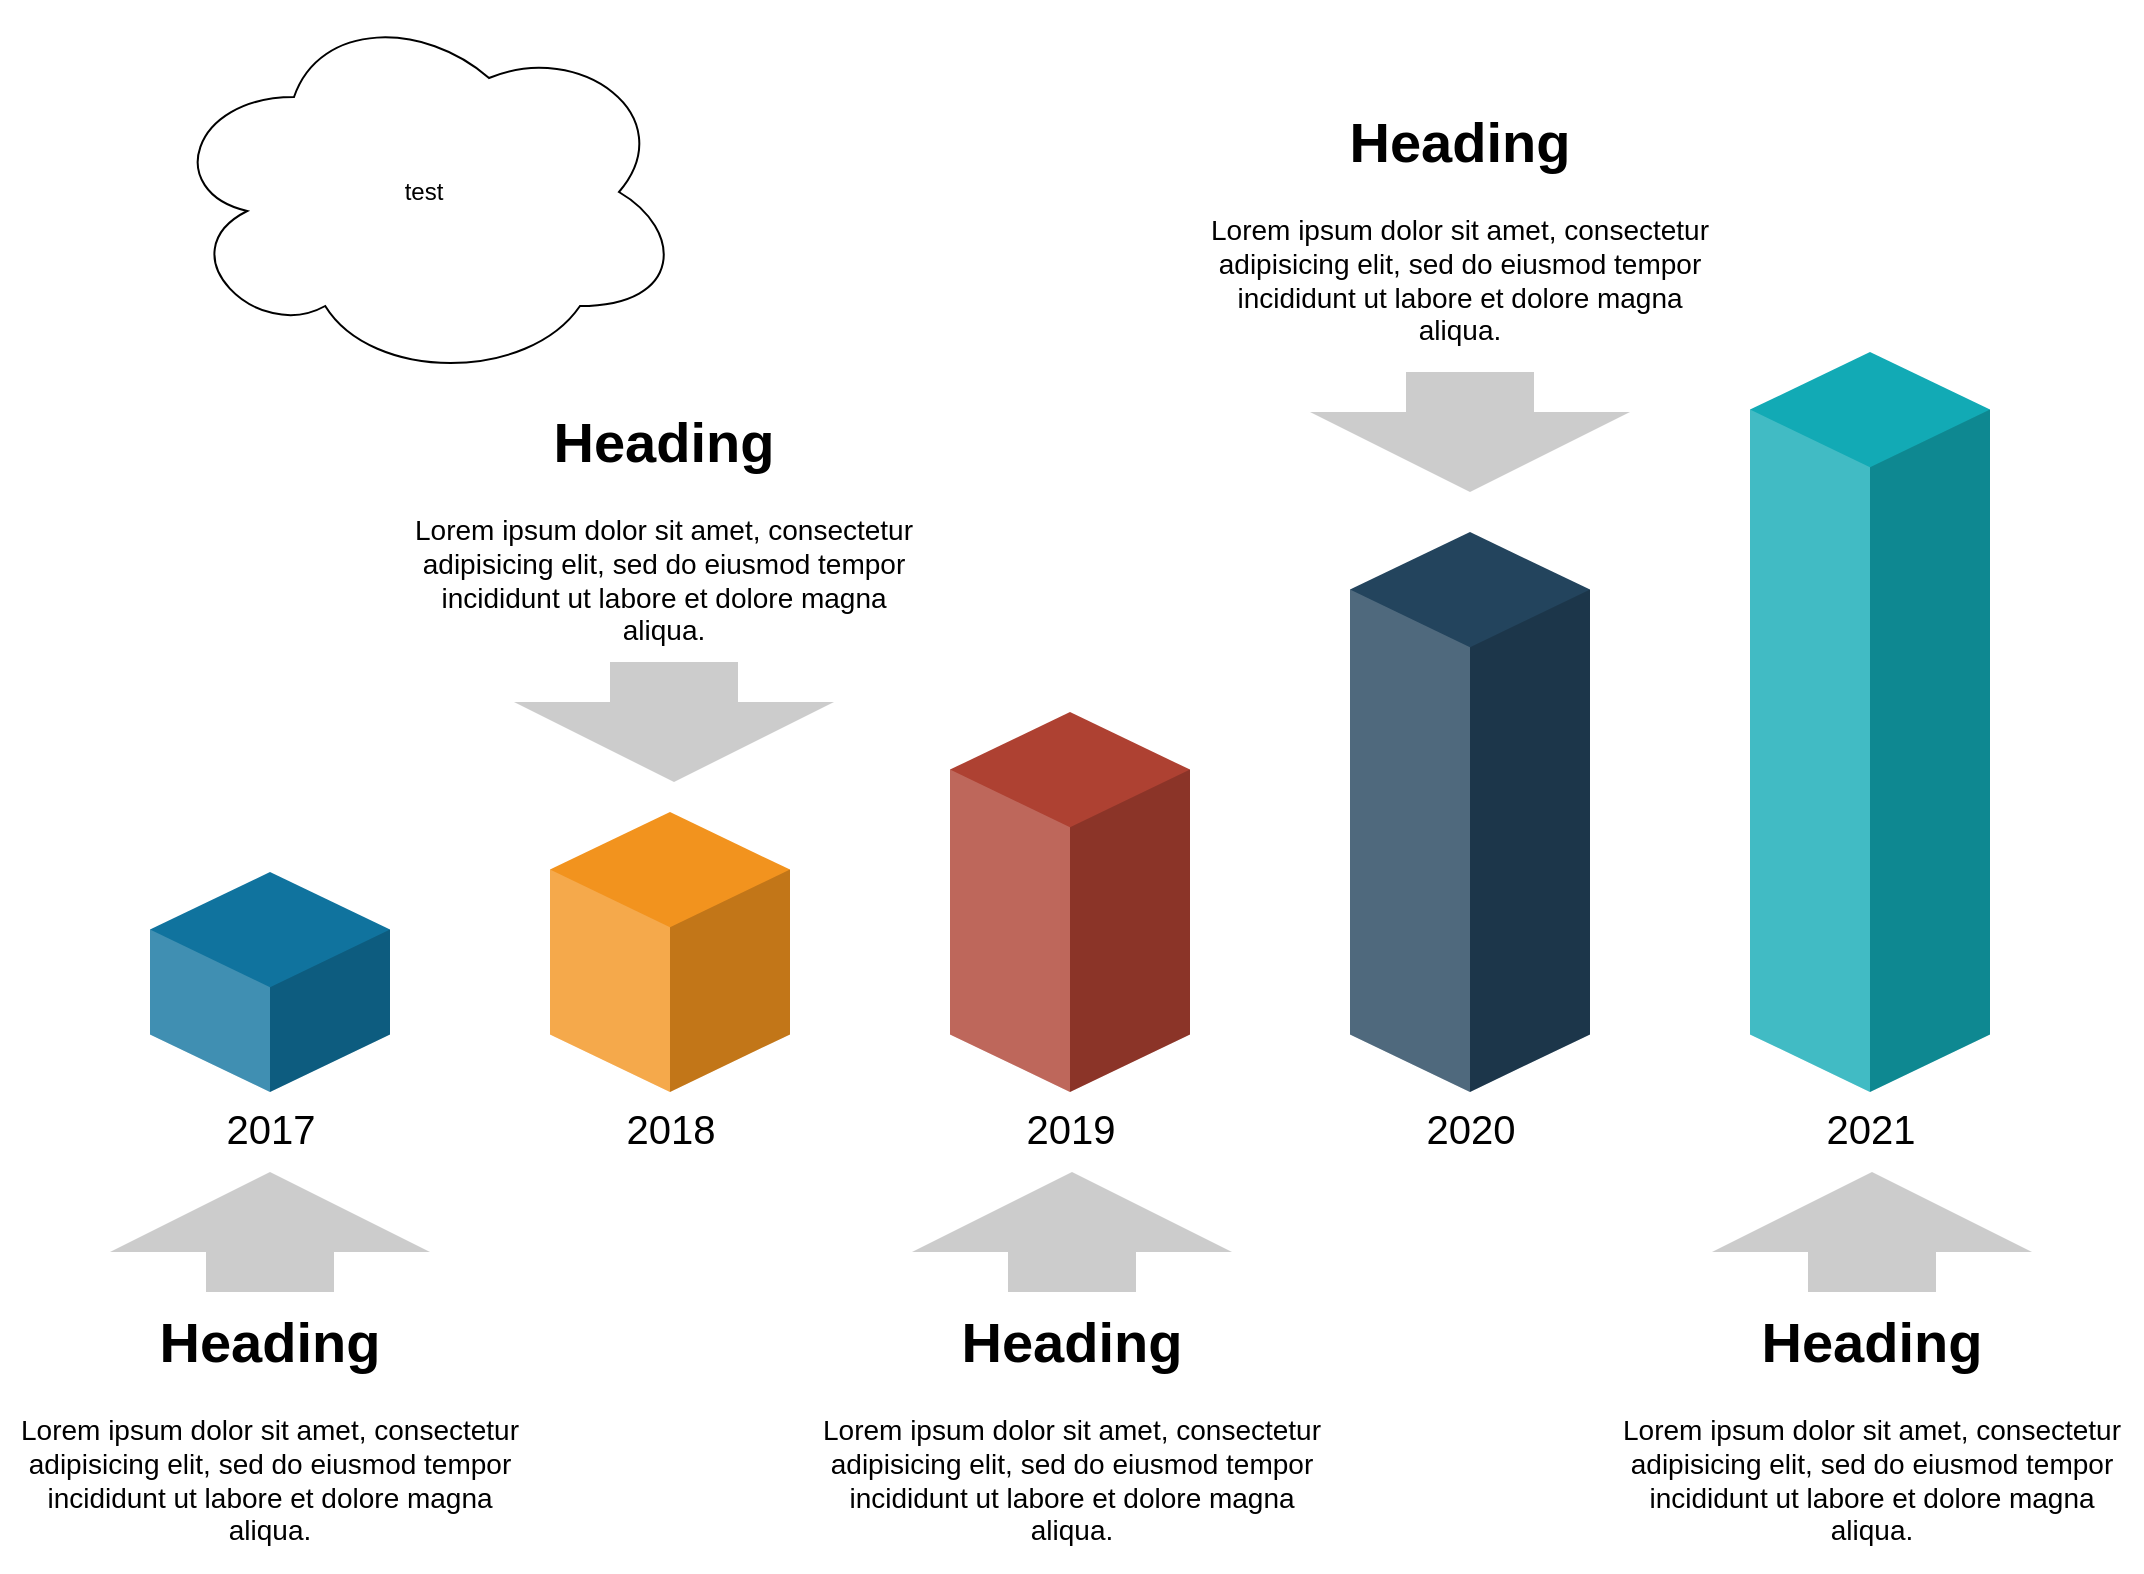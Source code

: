 <mxfile version="14.2.5" type="github" pages="5">
  <diagram name="Page-1" id="54c02804-9d69-ba3f-8aca-1021b27b8050">
    <mxGraphModel dx="2048" dy="1108" grid="1" gridSize="10" guides="1" tooltips="1" connect="1" arrows="1" fold="1" page="1" pageScale="1" pageWidth="1100" pageHeight="850" background="#ffffff" math="0" shadow="0">
      <root>
        <mxCell id="0" />
        <mxCell id="1" parent="0" />
        <mxCell id="7c3a617817c5cf35-16" value="" style="html=1;shadow=0;dashed=0;align=center;verticalAlign=middle;shape=mxgraph.arrows2.arrow;dy=0.6;dx=40;direction=north;notch=0;strokeWidth=2;fillColor=#CCCCCC;fontSize=14;fontColor=#000000;strokeColor=none;" parent="1" vertex="1">
          <mxGeometry x="73" y="595" width="160" height="60" as="geometry" />
        </mxCell>
        <mxCell id="7c3a617817c5cf35-4" value="2017" style="verticalLabelPosition=bottom;verticalAlign=top;html=1;shape=mxgraph.infographic.shadedCube;isoAngle=15;fillColor=#10739E;strokeColor=none;fontFamily=Helvetica;fontSize=20;align=center;strokeWidth=2;" parent="1" vertex="1">
          <mxGeometry x="93" y="445" width="120" height="110" as="geometry" />
        </mxCell>
        <mxCell id="7c3a617817c5cf35-7" value="2018" style="verticalLabelPosition=bottom;verticalAlign=top;html=1;shape=mxgraph.infographic.shadedCube;isoAngle=15;fillColor=#F2931E;strokeColor=none;fontFamily=Helvetica;fontSize=20;align=center;strokeWidth=2;" parent="1" vertex="1">
          <mxGeometry x="293" y="415" width="120" height="140" as="geometry" />
        </mxCell>
        <mxCell id="7c3a617817c5cf35-8" value="2019" style="verticalLabelPosition=bottom;verticalAlign=top;html=1;shape=mxgraph.infographic.shadedCube;isoAngle=15;fillColor=#AE4132;strokeColor=none;fontFamily=Helvetica;fontSize=20;align=center;strokeWidth=2;" parent="1" vertex="1">
          <mxGeometry x="493" y="365" width="120" height="190" as="geometry" />
        </mxCell>
        <mxCell id="7c3a617817c5cf35-9" value="2020" style="verticalLabelPosition=bottom;verticalAlign=top;html=1;shape=mxgraph.infographic.shadedCube;isoAngle=15;fillColor=#23445D;strokeColor=none;fontFamily=Helvetica;fontSize=20;align=center;strokeWidth=2;" parent="1" vertex="1">
          <mxGeometry x="693" y="275.0" width="120" height="280" as="geometry" />
        </mxCell>
        <mxCell id="7c3a617817c5cf35-10" value="2021" style="verticalLabelPosition=bottom;verticalAlign=top;html=1;shape=mxgraph.infographic.shadedCube;isoAngle=15;fillColor=#12AAB5;strokeColor=none;fontFamily=Helvetica;fontSize=20;align=center;strokeWidth=2;" parent="1" vertex="1">
          <mxGeometry x="893" y="185.0" width="120" height="370" as="geometry" />
        </mxCell>
        <mxCell id="7c3a617817c5cf35-11" value="&lt;h1&gt;Heading&lt;/h1&gt;&lt;p&gt;Lorem ipsum dolor sit amet, consectetur adipisicing elit, sed do eiusmod tempor incididunt ut labore et dolore magna aliqua.&lt;/p&gt;" style="text;html=1;spacing=5;spacingTop=-20;whiteSpace=wrap;overflow=hidden;strokeWidth=2;fillColor=none;gradientColor=none;fontSize=14;align=center;" parent="1" vertex="1">
          <mxGeometry x="18" y="655" width="270" height="140" as="geometry" />
        </mxCell>
        <mxCell id="7c3a617817c5cf35-12" value="&lt;h1&gt;Heading&lt;/h1&gt;&lt;p&gt;Lorem ipsum dolor sit amet, consectetur adipisicing elit, sed do eiusmod tempor incididunt ut labore et dolore magna aliqua.&lt;/p&gt;" style="text;html=1;spacing=5;spacingTop=-20;whiteSpace=wrap;overflow=hidden;strokeWidth=2;fillColor=none;gradientColor=none;fontSize=14;align=center;" parent="1" vertex="1">
          <mxGeometry x="215" y="205" width="270" height="140" as="geometry" />
        </mxCell>
        <mxCell id="7c3a617817c5cf35-13" value="&lt;h1&gt;Heading&lt;/h1&gt;&lt;p&gt;Lorem ipsum dolor sit amet, consectetur adipisicing elit, sed do eiusmod tempor incididunt ut labore et dolore magna aliqua.&lt;/p&gt;" style="text;html=1;spacing=5;spacingTop=-20;whiteSpace=wrap;overflow=hidden;strokeWidth=2;fillColor=none;gradientColor=none;fontSize=14;align=center;" parent="1" vertex="1">
          <mxGeometry x="419" y="655" width="270" height="140" as="geometry" />
        </mxCell>
        <mxCell id="7c3a617817c5cf35-14" value="&lt;h1&gt;Heading&lt;/h1&gt;&lt;p&gt;Lorem ipsum dolor sit amet, consectetur adipisicing elit, sed do eiusmod tempor incididunt ut labore et dolore magna aliqua.&lt;/p&gt;" style="text;html=1;spacing=5;spacingTop=-20;whiteSpace=wrap;overflow=hidden;strokeWidth=2;fillColor=none;gradientColor=none;fontSize=14;align=center;" parent="1" vertex="1">
          <mxGeometry x="819" y="655" width="270" height="140" as="geometry" />
        </mxCell>
        <mxCell id="7c3a617817c5cf35-15" value="&lt;h1&gt;Heading&lt;/h1&gt;&lt;p&gt;Lorem ipsum dolor sit amet, consectetur adipisicing elit, sed do eiusmod tempor incididunt ut labore et dolore magna aliqua.&lt;/p&gt;" style="text;html=1;spacing=5;spacingTop=-20;whiteSpace=wrap;overflow=hidden;strokeWidth=2;fillColor=none;gradientColor=none;fontSize=14;align=center;" parent="1" vertex="1">
          <mxGeometry x="613" y="55" width="270" height="140" as="geometry" />
        </mxCell>
        <mxCell id="7c3a617817c5cf35-18" value="" style="html=1;shadow=0;dashed=0;align=center;verticalAlign=middle;shape=mxgraph.arrows2.arrow;dy=0.6;dx=40;direction=north;notch=0;strokeWidth=2;fillColor=#CCCCCC;fontSize=14;fontColor=#000000;strokeColor=none;" parent="1" vertex="1">
          <mxGeometry x="474" y="595" width="160" height="60" as="geometry" />
        </mxCell>
        <mxCell id="7c3a617817c5cf35-19" value="" style="html=1;shadow=0;dashed=0;align=center;verticalAlign=middle;shape=mxgraph.arrows2.arrow;dy=0.6;dx=40;direction=north;notch=0;strokeWidth=2;fillColor=#CCCCCC;fontSize=14;fontColor=#000000;strokeColor=none;" parent="1" vertex="1">
          <mxGeometry x="874" y="595" width="160" height="60" as="geometry" />
        </mxCell>
        <mxCell id="7c3a617817c5cf35-20" value="" style="html=1;shadow=0;dashed=0;align=center;verticalAlign=middle;shape=mxgraph.arrows2.arrow;dy=0.6;dx=40;direction=north;notch=0;strokeWidth=2;fillColor=#CCCCCC;fontSize=14;fontColor=#000000;strokeColor=none;flipV=1;" parent="1" vertex="1">
          <mxGeometry x="275" y="340" width="160" height="60" as="geometry" />
        </mxCell>
        <mxCell id="7c3a617817c5cf35-21" value="" style="html=1;shadow=0;dashed=0;align=center;verticalAlign=middle;shape=mxgraph.arrows2.arrow;dy=0.6;dx=40;direction=north;notch=0;strokeWidth=2;fillColor=#CCCCCC;fontSize=14;fontColor=#000000;strokeColor=none;flipV=1;" parent="1" vertex="1">
          <mxGeometry x="673" y="195" width="160" height="60" as="geometry" />
        </mxCell>
        <mxCell id="YFzm86Dy1MC4mS-PUuTp-1" value="test" style="ellipse;shape=cloud;whiteSpace=wrap;html=1;" parent="1" vertex="1">
          <mxGeometry x="100" y="10" width="260" height="190" as="geometry" />
        </mxCell>
      </root>
    </mxGraphModel>
  </diagram>
  <diagram id="Z6pRHcv02TMifso5XgwZ" name="coaching自己">
    <mxGraphModel dx="2875" dy="2277" grid="0" gridSize="10" guides="1" tooltips="1" connect="1" arrows="1" fold="1" page="1" pageScale="1" pageWidth="827" pageHeight="1169" math="0" shadow="0">
      <root>
        <mxCell id="yvwaqxqMlEnto4mfCt6T-0" />
        <mxCell id="yvwaqxqMlEnto4mfCt6T-1" parent="yvwaqxqMlEnto4mfCt6T-0" />
        <mxCell id="ueAyey_N2Fq6TJqxVvPk-0" value="" style="rounded=0;whiteSpace=wrap;html=1;" parent="yvwaqxqMlEnto4mfCt6T-1" vertex="1">
          <mxGeometry x="-132" y="205" width="142" height="191" as="geometry" />
        </mxCell>
        <mxCell id="nlQWi4gjoz_ijPSZ3pIA-0" value="我做的最多/最牛的项目" style="rounded=0;whiteSpace=wrap;html=1;" parent="yvwaqxqMlEnto4mfCt6T-1" vertex="1">
          <mxGeometry x="124" y="57" width="149" height="41" as="geometry" />
        </mxCell>
        <mxCell id="nlQWi4gjoz_ijPSZ3pIA-2" value="COS" style="rounded=0;whiteSpace=wrap;html=1;" parent="yvwaqxqMlEnto4mfCt6T-1" vertex="1">
          <mxGeometry y="129" width="120" height="37" as="geometry" />
        </mxCell>
        <mxCell id="nlQWi4gjoz_ijPSZ3pIA-3" value="万象" style="rounded=0;whiteSpace=wrap;html=1;" parent="yvwaqxqMlEnto4mfCt6T-1" vertex="1">
          <mxGeometry x="273" y="129" width="120" height="37" as="geometry" />
        </mxCell>
        <mxCell id="nlQWi4gjoz_ijPSZ3pIA-4" value="统计计费/数据湖" style="rounded=0;whiteSpace=wrap;html=1;" parent="yvwaqxqMlEnto4mfCt6T-1" vertex="1">
          <mxGeometry x="-120" y="339" width="120" height="44" as="geometry" />
        </mxCell>
        <mxCell id="nlQWi4gjoz_ijPSZ3pIA-5" value="" style="endArrow=none;dashed=1;html=1;" parent="yvwaqxqMlEnto4mfCt6T-1" edge="1">
          <mxGeometry width="50" height="50" relative="1" as="geometry">
            <mxPoint x="201" y="819.862" as="sourcePoint" />
            <mxPoint x="201" y="-7" as="targetPoint" />
          </mxGeometry>
        </mxCell>
        <mxCell id="nlQWi4gjoz_ijPSZ3pIA-6" value="涉黄/合规封禁" style="rounded=0;whiteSpace=wrap;html=1;" parent="yvwaqxqMlEnto4mfCt6T-1" vertex="1">
          <mxGeometry x="-120" y="224" width="120" height="44" as="geometry" />
        </mxCell>
        <mxCell id="nlQWi4gjoz_ijPSZ3pIA-7" value="运营系统/控制台" style="rounded=0;whiteSpace=wrap;html=1;" parent="yvwaqxqMlEnto4mfCt6T-1" vertex="1">
          <mxGeometry x="-120" y="454" width="120" height="44" as="geometry" />
        </mxCell>
        <mxCell id="nlQWi4gjoz_ijPSZ3pIA-8" value="cgi/cos各种高级功能" style="rounded=0;whiteSpace=wrap;html=1;" parent="yvwaqxqMlEnto4mfCt6T-1" vertex="1">
          <mxGeometry x="-120" y="571" width="120" height="44" as="geometry" />
        </mxCell>
        <mxCell id="nlQWi4gjoz_ijPSZ3pIA-9" value="文档预览" style="rounded=0;whiteSpace=wrap;html=1;" parent="yvwaqxqMlEnto4mfCt6T-1" vertex="1">
          <mxGeometry x="201" y="219" width="120" height="44" as="geometry" />
        </mxCell>
        <mxCell id="ueAyey_N2Fq6TJqxVvPk-1" value="需求：&lt;br&gt;1、合规封禁&lt;br&gt;2、统计计费&lt;br&gt;&lt;br&gt;手段：&lt;br&gt;1、cosn + presto" style="rounded=0;whiteSpace=wrap;html=1;" parent="yvwaqxqMlEnto4mfCt6T-1" vertex="1">
          <mxGeometry x="21" y="205" width="142" height="191" as="geometry" />
        </mxCell>
        <mxCell id="ueAyey_N2Fq6TJqxVvPk-2" value="需求：&lt;br&gt;1、性能&lt;br&gt;2、成本&lt;br&gt;3、可扩展性&lt;br&gt;&lt;br&gt;手段：&lt;br&gt;1、缓存&lt;br&gt;2、docker&lt;br&gt;3、任务系统" style="rounded=0;whiteSpace=wrap;html=1;" parent="yvwaqxqMlEnto4mfCt6T-1" vertex="1">
          <mxGeometry x="343" y="205" width="142" height="191" as="geometry" />
        </mxCell>
      </root>
    </mxGraphModel>
  </diagram>
  <diagram id="cjZeZdOjmpxU4Ib3bEYY" name="整体架构图">
    <mxGraphModel dx="2875" dy="2277" grid="0" gridSize="10" guides="1" tooltips="1" connect="1" arrows="1" fold="1" page="1" pageScale="1" pageWidth="827" pageHeight="1169" math="0" shadow="0">
      <root>
        <mxCell id="sr8ndwjYwEoH3tyWyaKA-0" />
        <mxCell id="sr8ndwjYwEoH3tyWyaKA-1" parent="sr8ndwjYwEoH3tyWyaKA-0" />
        <mxCell id="sr8ndwjYwEoH3tyWyaKA-2" value="CGI接入层" style="whiteSpace=wrap;html=1;fillColor=#dae8fc;rounded=1;strokeColor=#6c8ebf;" parent="sr8ndwjYwEoH3tyWyaKA-1" vertex="1">
          <mxGeometry x="87" y="255" width="346" height="47" as="geometry" />
        </mxCell>
        <mxCell id="1cF8yq4eA-Xv76nk4kAs-0" value="AI&lt;br&gt;同步服务" style="whiteSpace=wrap;html=1;fillColor=#fff2cc;rounded=1;strokeColor=#d6b656;" parent="sr8ndwjYwEoH3tyWyaKA-1" vertex="1">
          <mxGeometry x="-60" y="330" width="50" height="40" as="geometry" />
        </mxCell>
        <mxCell id="1cF8yq4eA-Xv76nk4kAs-1" value="COS存储" style="whiteSpace=wrap;html=1;fillColor=#f8cecc;rounded=1;strokeColor=#b85450;" parent="sr8ndwjYwEoH3tyWyaKA-1" vertex="1">
          <mxGeometry x="-360" y="810" width="360" height="40" as="geometry" />
        </mxCell>
        <mxCell id="1cF8yq4eA-Xv76nk4kAs-2" value="同步处理能力&lt;br&gt;&lt;br&gt;" style="whiteSpace=wrap;html=1;fillColor=#fff2cc;rounded=1;strokeColor=#d6b656;" parent="sr8ndwjYwEoH3tyWyaKA-1" vertex="1">
          <mxGeometry x="-180" y="598" width="150" height="50" as="geometry" />
        </mxCell>
        <mxCell id="1cF8yq4eA-Xv76nk4kAs-3" value="文档&lt;br&gt;同步服务" style="whiteSpace=wrap;html=1;fillColor=#fff2cc;rounded=1;strokeColor=#d6b656;" parent="sr8ndwjYwEoH3tyWyaKA-1" vertex="1">
          <mxGeometry x="-150" y="330" width="50" height="40" as="geometry" />
        </mxCell>
        <mxCell id="1cF8yq4eA-Xv76nk4kAs-4" value="&lt;span style=&quot;color: rgb(0 , 0 , 0) ; font-family: &amp;#34;helvetica&amp;#34; ; font-style: normal ; font-weight: 400 ; letter-spacing: normal ; text-align: center ; text-indent: 0px ; text-transform: none ; word-spacing: 0px ; background-color: rgb(248 , 249 , 250) ; display: inline ; float: none&quot;&gt;&lt;font style=&quot;font-size: 24px&quot;&gt;...&lt;/font&gt;&lt;/span&gt;" style="text;whiteSpace=wrap;html=1;" parent="sr8ndwjYwEoH3tyWyaKA-1" vertex="1">
          <mxGeometry x="-90" y="330" width="20" height="40" as="geometry" />
        </mxCell>
        <mxCell id="1cF8yq4eA-Xv76nk4kAs-5" value="" style="endArrow=classic;html=1;entryX=0.222;entryY=0;entryDx=0;entryDy=0;entryPerimeter=0;" parent="sr8ndwjYwEoH3tyWyaKA-1" source="uKQU-L9ut1QwHJiRZmz_-44" edge="1">
          <mxGeometry width="50" height="50" relative="1" as="geometry">
            <mxPoint x="111" y="175" as="sourcePoint" />
            <mxPoint x="110.92" y="255.0" as="targetPoint" />
          </mxGeometry>
        </mxCell>
        <mxCell id="1cF8yq4eA-Xv76nk4kAs-6" value="&lt;div style=&quot;text-align: center&quot;&gt;&lt;font face=&quot;helvetica&quot;&gt;存储接口&lt;/font&gt;&lt;/div&gt;" style="text;whiteSpace=wrap;html=1;" parent="sr8ndwjYwEoH3tyWyaKA-1" vertex="1">
          <mxGeometry x="100" y="215" width="60" height="40" as="geometry" />
        </mxCell>
        <mxCell id="1cF8yq4eA-Xv76nk4kAs-7" value="AI&lt;br&gt;异步服务" style="whiteSpace=wrap;html=1;fillColor=#f8cecc;rounded=1;strokeColor=#b85450;" parent="sr8ndwjYwEoH3tyWyaKA-1" vertex="1">
          <mxGeometry x="-70" y="503" width="50" height="40" as="geometry" />
        </mxCell>
        <mxCell id="1cF8yq4eA-Xv76nk4kAs-8" value="图片&lt;br&gt;异步服务" style="whiteSpace=wrap;html=1;fillColor=#f8cecc;rounded=1;strokeColor=#b85450;" parent="sr8ndwjYwEoH3tyWyaKA-1" vertex="1">
          <mxGeometry x="-220" y="503" width="50" height="40" as="geometry" />
        </mxCell>
        <mxCell id="1cF8yq4eA-Xv76nk4kAs-9" value="文档&lt;br&gt;异步服务" style="whiteSpace=wrap;html=1;fillColor=#f8cecc;rounded=1;strokeColor=#b85450;" parent="sr8ndwjYwEoH3tyWyaKA-1" vertex="1">
          <mxGeometry x="-160" y="503" width="50" height="40" as="geometry" />
        </mxCell>
        <mxCell id="1cF8yq4eA-Xv76nk4kAs-10" value="&lt;span style=&quot;color: rgb(0 , 0 , 0) ; font-family: &amp;#34;helvetica&amp;#34; ; font-style: normal ; font-weight: 400 ; letter-spacing: normal ; text-align: center ; text-indent: 0px ; text-transform: none ; word-spacing: 0px ; background-color: rgb(248 , 249 , 250) ; display: inline ; float: none&quot;&gt;&lt;font style=&quot;font-size: 24px&quot;&gt;...&lt;/font&gt;&lt;/span&gt;" style="text;whiteSpace=wrap;html=1;" parent="sr8ndwjYwEoH3tyWyaKA-1" vertex="1">
          <mxGeometry x="-100" y="503" width="20" height="40" as="geometry" />
        </mxCell>
        <mxCell id="1cF8yq4eA-Xv76nk4kAs-14" value="&lt;div style=&quot;text-align: center&quot;&gt;&lt;font face=&quot;helvetica&quot;&gt;异步&lt;/font&gt;&lt;/div&gt;&lt;div style=&quot;text-align: center&quot;&gt;&lt;font face=&quot;helvetica&quot;&gt;处理接口&lt;/font&gt;&lt;/div&gt;" style="text;whiteSpace=wrap;html=1;" parent="sr8ndwjYwEoH3tyWyaKA-1" vertex="1">
          <mxGeometry x="387" y="205" width="60" height="40" as="geometry" />
        </mxCell>
        <mxCell id="1cF8yq4eA-Xv76nk4kAs-15" value="同步服务配置" style="whiteSpace=wrap;html=1;fillColor=#fff2cc;rounded=1;strokeColor=#d6b656;" parent="sr8ndwjYwEoH3tyWyaKA-1" vertex="1">
          <mxGeometry x="220" y="292" width="80" height="20" as="geometry" />
        </mxCell>
        <mxCell id="uKQU-L9ut1QwHJiRZmz_-0" value="图片" style="whiteSpace=wrap;html=1;fillColor=#fff2cc;rounded=1;strokeColor=#d6b656;" parent="sr8ndwjYwEoH3tyWyaKA-1" vertex="1">
          <mxGeometry x="-180" y="628" width="30" height="20" as="geometry" />
        </mxCell>
        <mxCell id="uKQU-L9ut1QwHJiRZmz_-1" value="文档" style="whiteSpace=wrap;html=1;fillColor=#fff2cc;rounded=1;strokeColor=#d6b656;" parent="sr8ndwjYwEoH3tyWyaKA-1" vertex="1">
          <mxGeometry x="-150" y="628" width="30" height="20" as="geometry" />
        </mxCell>
        <mxCell id="uKQU-L9ut1QwHJiRZmz_-2" value="视频" style="whiteSpace=wrap;html=1;fillColor=#fff2cc;rounded=1;strokeColor=#d6b656;" parent="sr8ndwjYwEoH3tyWyaKA-1" vertex="1">
          <mxGeometry x="-120" y="628" width="30" height="20" as="geometry" />
        </mxCell>
        <mxCell id="uKQU-L9ut1QwHJiRZmz_-3" value="语音" style="whiteSpace=wrap;html=1;fillColor=#fff2cc;rounded=1;strokeColor=#d6b656;" parent="sr8ndwjYwEoH3tyWyaKA-1" vertex="1">
          <mxGeometry x="-90" y="628" width="30" height="20" as="geometry" />
        </mxCell>
        <mxCell id="uKQU-L9ut1QwHJiRZmz_-4" value="AI" style="whiteSpace=wrap;html=1;fillColor=#fff2cc;rounded=1;strokeColor=#d6b656;" parent="sr8ndwjYwEoH3tyWyaKA-1" vertex="1">
          <mxGeometry x="-60" y="628" width="30" height="20" as="geometry" />
        </mxCell>
        <mxCell id="uKQU-L9ut1QwHJiRZmz_-5" value="异步处理能力&lt;br&gt;&lt;br&gt;" style="whiteSpace=wrap;html=1;fillColor=#d5e8d4;rounded=1;strokeColor=#82b366;" parent="sr8ndwjYwEoH3tyWyaKA-1" vertex="1">
          <mxGeometry x="-150" y="740" width="150" height="50" as="geometry" />
        </mxCell>
        <mxCell id="uKQU-L9ut1QwHJiRZmz_-6" value="图片" style="whiteSpace=wrap;html=1;fillColor=#d5e8d4;rounded=1;strokeColor=#82b366;" parent="sr8ndwjYwEoH3tyWyaKA-1" vertex="1">
          <mxGeometry x="-150" y="770" width="30" height="20" as="geometry" />
        </mxCell>
        <mxCell id="uKQU-L9ut1QwHJiRZmz_-7" value="文档" style="whiteSpace=wrap;html=1;fillColor=#d5e8d4;rounded=1;strokeColor=#82b366;" parent="sr8ndwjYwEoH3tyWyaKA-1" vertex="1">
          <mxGeometry x="-120" y="770" width="30" height="20" as="geometry" />
        </mxCell>
        <mxCell id="uKQU-L9ut1QwHJiRZmz_-8" value="视频" style="whiteSpace=wrap;html=1;fillColor=#d5e8d4;rounded=1;strokeColor=#82b366;" parent="sr8ndwjYwEoH3tyWyaKA-1" vertex="1">
          <mxGeometry x="-90" y="770" width="30" height="20" as="geometry" />
        </mxCell>
        <mxCell id="uKQU-L9ut1QwHJiRZmz_-9" value="语音" style="whiteSpace=wrap;html=1;fillColor=#d5e8d4;rounded=1;strokeColor=#82b366;" parent="sr8ndwjYwEoH3tyWyaKA-1" vertex="1">
          <mxGeometry x="-60" y="770" width="30" height="20" as="geometry" />
        </mxCell>
        <mxCell id="uKQU-L9ut1QwHJiRZmz_-10" value="AI" style="whiteSpace=wrap;html=1;fillColor=#d5e8d4;rounded=1;strokeColor=#82b366;" parent="sr8ndwjYwEoH3tyWyaKA-1" vertex="1">
          <mxGeometry x="-30" y="770" width="30" height="20" as="geometry" />
        </mxCell>
        <mxCell id="uKQU-L9ut1QwHJiRZmz_-12" value="" style="endArrow=classic;html=1;" parent="sr8ndwjYwEoH3tyWyaKA-1" source="uKQU-L9ut1QwHJiRZmz_-44" edge="1">
          <mxGeometry width="50" height="50" relative="1" as="geometry">
            <mxPoint x="381" y="175.8" as="sourcePoint" />
            <mxPoint x="393" y="254" as="targetPoint" />
          </mxGeometry>
        </mxCell>
        <mxCell id="uKQU-L9ut1QwHJiRZmz_-14" value="" style="fontColor=#0066CC;verticalAlign=top;verticalLabelPosition=bottom;labelPosition=center;align=center;html=1;outlineConnect=0;fillColor=#CCCCCC;strokeColor=#6881B3;gradientColor=none;gradientDirection=north;strokeWidth=2;shape=mxgraph.networks.storage;" parent="sr8ndwjYwEoH3tyWyaKA-1" vertex="1">
          <mxGeometry x="87" y="342" width="50" height="70" as="geometry" />
        </mxCell>
        <mxCell id="uKQU-L9ut1QwHJiRZmz_-15" value="&lt;span style=&quot;color: rgb(0, 0, 0); font-family: helvetica; font-size: 12px; font-style: normal; font-weight: 400; letter-spacing: normal; text-align: center; text-indent: 0px; text-transform: none; word-spacing: 0px; background-color: rgb(248, 249, 250); display: inline; float: none;&quot;&gt;COS存储&lt;/span&gt;" style="text;whiteSpace=wrap;html=1;" parent="sr8ndwjYwEoH3tyWyaKA-1" vertex="1">
          <mxGeometry x="87" y="416" width="60" height="30" as="geometry" />
        </mxCell>
        <mxCell id="uKQU-L9ut1QwHJiRZmz_-16" value="" style="endArrow=classic;html=1;entryX=0.222;entryY=0;entryDx=0;entryDy=0;entryPerimeter=0;" parent="sr8ndwjYwEoH3tyWyaKA-1" edge="1">
          <mxGeometry width="50" height="50" relative="1" as="geometry">
            <mxPoint x="273" y="175.0" as="sourcePoint" />
            <mxPoint x="272.92" y="255.0" as="targetPoint" />
          </mxGeometry>
        </mxCell>
        <mxCell id="uKQU-L9ut1QwHJiRZmz_-17" value="&lt;div style=&quot;text-align: center&quot;&gt;&lt;font face=&quot;helvetica&quot;&gt;同步&lt;/font&gt;&lt;/div&gt;&lt;div style=&quot;text-align: center&quot;&gt;&lt;font face=&quot;helvetica&quot;&gt;处理接口&lt;/font&gt;&lt;/div&gt;" style="text;whiteSpace=wrap;html=1;" parent="sr8ndwjYwEoH3tyWyaKA-1" vertex="1">
          <mxGeometry x="213" y="205" width="60" height="40" as="geometry" />
        </mxCell>
        <mxCell id="uKQU-L9ut1QwHJiRZmz_-18" value="" style="endArrow=classic;html=1;" parent="sr8ndwjYwEoH3tyWyaKA-1" target="uKQU-L9ut1QwHJiRZmz_-14" edge="1">
          <mxGeometry width="50" height="50" relative="1" as="geometry">
            <mxPoint x="111.74" y="302.0" as="sourcePoint" />
            <mxPoint x="112" y="322" as="targetPoint" />
          </mxGeometry>
        </mxCell>
        <mxCell id="uKQU-L9ut1QwHJiRZmz_-21" value="" style="pointerEvents=1;shadow=0;dashed=0;html=1;strokeColor=none;fillColor=#505050;labelPosition=center;verticalLabelPosition=bottom;verticalAlign=top;outlineConnect=0;align=center;shape=mxgraph.office.servers.datacenter;" parent="sr8ndwjYwEoH3tyWyaKA-1" vertex="1">
          <mxGeometry x="174" y="-200" width="53" height="53" as="geometry" />
        </mxCell>
        <mxCell id="uKQU-L9ut1QwHJiRZmz_-25" value="&lt;span style=&quot;color: rgb(0 , 0 , 0) ; font-family: &amp;#34;helvetica&amp;#34; ; font-size: 12px ; font-style: normal ; font-weight: 400 ; letter-spacing: normal ; text-align: center ; text-indent: 0px ; text-transform: none ; word-spacing: 0px ; background-color: rgb(248 , 249 , 250) ; display: inline ; float: none&quot;&gt;客户业务&lt;/span&gt;" style="text;whiteSpace=wrap;html=1;" parent="sr8ndwjYwEoH3tyWyaKA-1" vertex="1">
          <mxGeometry x="247" y="-178.5" width="80" height="30" as="geometry" />
        </mxCell>
        <mxCell id="uKQU-L9ut1QwHJiRZmz_-28" value="图片服务" style="whiteSpace=wrap;html=1;fillColor=#f5f5f5;rounded=1;strokeColor=#666666;fontColor=#333333;" parent="sr8ndwjYwEoH3tyWyaKA-1" vertex="1">
          <mxGeometry x="91" y="-79" width="60" height="47" as="geometry" />
        </mxCell>
        <mxCell id="uKQU-L9ut1QwHJiRZmz_-29" value="文档服务" style="whiteSpace=wrap;html=1;fillColor=#f5f5f5;rounded=1;strokeColor=#666666;fontColor=#333333;" parent="sr8ndwjYwEoH3tyWyaKA-1" vertex="1">
          <mxGeometry x="171" y="-79" width="60" height="47" as="geometry" />
        </mxCell>
        <mxCell id="uKQU-L9ut1QwHJiRZmz_-30" value="AI服务" style="whiteSpace=wrap;html=1;fillColor=#f5f5f5;rounded=1;strokeColor=#666666;fontColor=#333333;" parent="sr8ndwjYwEoH3tyWyaKA-1" vertex="1">
          <mxGeometry x="251" y="-79" width="60" height="47" as="geometry" />
        </mxCell>
        <mxCell id="uKQU-L9ut1QwHJiRZmz_-32" value="审核服务" style="whiteSpace=wrap;html=1;fillColor=#f5f5f5;rounded=1;strokeColor=#666666;fontColor=#333333;" parent="sr8ndwjYwEoH3tyWyaKA-1" vertex="1">
          <mxGeometry x="331" y="-79" width="60" height="47" as="geometry" />
        </mxCell>
        <mxCell id="uKQU-L9ut1QwHJiRZmz_-34" value="" style="endArrow=classic;html=1;entryX=0.5;entryY=0;entryDx=0;entryDy=0;" parent="sr8ndwjYwEoH3tyWyaKA-1" target="uKQU-L9ut1QwHJiRZmz_-28" edge="1">
          <mxGeometry width="50" height="50" relative="1" as="geometry">
            <mxPoint x="121" y="-116" as="sourcePoint" />
            <mxPoint x="251" y="-76" as="targetPoint" />
            <Array as="points">
              <mxPoint x="121" y="-116" />
            </Array>
          </mxGeometry>
        </mxCell>
        <mxCell id="uKQU-L9ut1QwHJiRZmz_-37" value="" style="endArrow=classic;html=1;entryX=0.5;entryY=0;entryDx=0;entryDy=0;" parent="sr8ndwjYwEoH3tyWyaKA-1" edge="1">
          <mxGeometry width="50" height="50" relative="1" as="geometry">
            <mxPoint x="200.66" y="-116" as="sourcePoint" />
            <mxPoint x="200.66" y="-76" as="targetPoint" />
            <Array as="points">
              <mxPoint x="200.66" y="-116" />
            </Array>
          </mxGeometry>
        </mxCell>
        <mxCell id="uKQU-L9ut1QwHJiRZmz_-38" value="" style="endArrow=classic;html=1;entryX=0.5;entryY=0;entryDx=0;entryDy=0;" parent="sr8ndwjYwEoH3tyWyaKA-1" edge="1">
          <mxGeometry width="50" height="50" relative="1" as="geometry">
            <mxPoint x="280.66" y="-116" as="sourcePoint" />
            <mxPoint x="280.66" y="-76" as="targetPoint" />
            <Array as="points">
              <mxPoint x="280.66" y="-116" />
            </Array>
          </mxGeometry>
        </mxCell>
        <mxCell id="uKQU-L9ut1QwHJiRZmz_-39" value="" style="endArrow=classic;startArrow=classic;html=1;exitX=0.5;exitY=0;exitDx=0;exitDy=0;entryX=0.626;entryY=0.032;entryDx=0;entryDy=0;entryPerimeter=0;" parent="sr8ndwjYwEoH3tyWyaKA-1" target="uKQU-L9ut1QwHJiRZmz_-32" edge="1">
          <mxGeometry width="50" height="50" relative="1" as="geometry">
            <mxPoint x="41" y="-79" as="sourcePoint" />
            <mxPoint x="91" y="-146" as="targetPoint" />
            <Array as="points">
              <mxPoint x="41" y="-116" />
              <mxPoint x="369" y="-116" />
            </Array>
          </mxGeometry>
        </mxCell>
        <mxCell id="uKQU-L9ut1QwHJiRZmz_-40" value="" style="endArrow=none;html=1;" parent="sr8ndwjYwEoH3tyWyaKA-1" target="uKQU-L9ut1QwHJiRZmz_-21" edge="1">
          <mxGeometry width="50" height="50" relative="1" as="geometry">
            <mxPoint x="201" y="-116" as="sourcePoint" />
            <mxPoint x="267" y="-146" as="targetPoint" />
          </mxGeometry>
        </mxCell>
        <mxCell id="uKQU-L9ut1QwHJiRZmz_-41" value="" style="fontColor=#0066CC;verticalAlign=top;verticalLabelPosition=bottom;labelPosition=center;align=center;html=1;outlineConnect=0;fillColor=#CCCCCC;strokeColor=#6881B3;gradientColor=none;gradientDirection=north;strokeWidth=2;shape=mxgraph.networks.storage;" parent="sr8ndwjYwEoH3tyWyaKA-1" vertex="1">
          <mxGeometry x="17" y="-79" width="50" height="43" as="geometry" />
        </mxCell>
        <mxCell id="uKQU-L9ut1QwHJiRZmz_-42" value="&lt;span style=&quot;color: rgb(51 , 51 , 51) ; font-family: &amp;#34;helvetica&amp;#34; ; font-size: 12px ; font-style: normal ; font-weight: 400 ; letter-spacing: normal ; text-align: center ; text-indent: 0px ; text-transform: none ; word-spacing: 0px ; background-color: rgb(248 , 249 , 250) ; display: inline ; float: none&quot;&gt;存储服务&lt;/span&gt;" style="text;whiteSpace=wrap;html=1;" parent="sr8ndwjYwEoH3tyWyaKA-1" vertex="1">
          <mxGeometry x="17" y="-32" width="70" height="30" as="geometry" />
        </mxCell>
        <mxCell id="uKQU-L9ut1QwHJiRZmz_-44" value="" style="pointerEvents=1;shadow=0;dashed=0;html=1;strokeColor=none;fillColor=#505050;labelPosition=center;verticalLabelPosition=bottom;verticalAlign=top;outlineConnect=0;align=center;shape=mxgraph.office.servers.datacenter;" parent="sr8ndwjYwEoH3tyWyaKA-1" vertex="1">
          <mxGeometry x="242" y="130" width="53" height="53" as="geometry" />
        </mxCell>
        <mxCell id="uKQU-L9ut1QwHJiRZmz_-45" value="&lt;span style=&quot;color: rgb(0 , 0 , 0) ; font-family: &amp;#34;helvetica&amp;#34; ; font-size: 12px ; font-style: normal ; font-weight: 400 ; letter-spacing: normal ; text-align: center ; text-indent: 0px ; text-transform: none ; word-spacing: 0px ; background-color: rgb(248 , 249 , 250) ; display: inline ; float: none&quot;&gt;客户业务&lt;/span&gt;" style="text;whiteSpace=wrap;html=1;" parent="sr8ndwjYwEoH3tyWyaKA-1" vertex="1">
          <mxGeometry x="298" y="141.5" width="80" height="30" as="geometry" />
        </mxCell>
        <mxCell id="uKQU-L9ut1QwHJiRZmz_-46" value="异步任务系统" style="whiteSpace=wrap;html=1;fillColor=#d5e8d4;rounded=1;strokeColor=#82b366;" parent="sr8ndwjYwEoH3tyWyaKA-1" vertex="1">
          <mxGeometry x="313" y="324" width="120" height="33" as="geometry" />
        </mxCell>
        <mxCell id="uKQU-L9ut1QwHJiRZmz_-47" value="图片服务" style="whiteSpace=wrap;html=1;fillColor=#f8cecc;rounded=1;strokeColor=#b85450;" parent="sr8ndwjYwEoH3tyWyaKA-1" vertex="1">
          <mxGeometry x="137" y="446" width="80" height="40" as="geometry" />
        </mxCell>
        <mxCell id="uKQU-L9ut1QwHJiRZmz_-48" value="文档服务" style="whiteSpace=wrap;html=1;fillColor=#f8cecc;rounded=1;strokeColor=#b85450;" parent="sr8ndwjYwEoH3tyWyaKA-1" vertex="1">
          <mxGeometry x="234" y="446" width="80" height="40" as="geometry" />
        </mxCell>
        <mxCell id="uKQU-L9ut1QwHJiRZmz_-49" value="AI服务" style="whiteSpace=wrap;html=1;fillColor=#f8cecc;rounded=1;strokeColor=#b85450;" parent="sr8ndwjYwEoH3tyWyaKA-1" vertex="1">
          <mxGeometry x="351" y="446" width="80" height="40" as="geometry" />
        </mxCell>
        <mxCell id="uKQU-L9ut1QwHJiRZmz_-50" value="" style="endArrow=classic;html=1;" parent="sr8ndwjYwEoH3tyWyaKA-1" source="1cF8yq4eA-Xv76nk4kAs-15" target="uKQU-L9ut1QwHJiRZmz_-47" edge="1">
          <mxGeometry width="50" height="50" relative="1" as="geometry">
            <mxPoint x="264.39" y="312" as="sourcePoint" />
            <mxPoint x="264.31" y="392" as="targetPoint" />
          </mxGeometry>
        </mxCell>
        <mxCell id="uKQU-L9ut1QwHJiRZmz_-51" value="" style="endArrow=classic;html=1;exitX=0.5;exitY=1;exitDx=0;exitDy=0;entryX=0.5;entryY=0;entryDx=0;entryDy=0;" parent="sr8ndwjYwEoH3tyWyaKA-1" source="1cF8yq4eA-Xv76nk4kAs-15" target="uKQU-L9ut1QwHJiRZmz_-48" edge="1">
          <mxGeometry width="50" height="50" relative="1" as="geometry">
            <mxPoint x="293" y="344" as="sourcePoint" />
            <mxPoint x="210.674" y="452" as="targetPoint" />
          </mxGeometry>
        </mxCell>
        <mxCell id="uKQU-L9ut1QwHJiRZmz_-52" value="" style="endArrow=classic;html=1;entryX=0.5;entryY=0;entryDx=0;entryDy=0;" parent="sr8ndwjYwEoH3tyWyaKA-1" source="1cF8yq4eA-Xv76nk4kAs-15" target="uKQU-L9ut1QwHJiRZmz_-49" edge="1">
          <mxGeometry width="50" height="50" relative="1" as="geometry">
            <mxPoint x="303" y="364" as="sourcePoint" />
            <mxPoint x="217.062" y="452" as="targetPoint" />
          </mxGeometry>
        </mxCell>
        <mxCell id="uKQU-L9ut1QwHJiRZmz_-53" value="" style="endArrow=classic;html=1;exitX=0.306;exitY=1.031;exitDx=0;exitDy=0;exitPerimeter=0;" parent="sr8ndwjYwEoH3tyWyaKA-1" source="uKQU-L9ut1QwHJiRZmz_-46" target="uKQU-L9ut1QwHJiRZmz_-47" edge="1">
          <mxGeometry width="50" height="50" relative="1" as="geometry">
            <mxPoint x="333" y="374" as="sourcePoint" />
            <mxPoint x="195.588" y="452" as="targetPoint" />
          </mxGeometry>
        </mxCell>
        <mxCell id="uKQU-L9ut1QwHJiRZmz_-54" value="" style="endArrow=classic;html=1;" parent="sr8ndwjYwEoH3tyWyaKA-1" target="uKQU-L9ut1QwHJiRZmz_-48" edge="1">
          <mxGeometry width="50" height="50" relative="1" as="geometry">
            <mxPoint x="373" y="358" as="sourcePoint" />
            <mxPoint x="216.361" y="452" as="targetPoint" />
          </mxGeometry>
        </mxCell>
        <mxCell id="uKQU-L9ut1QwHJiRZmz_-55" value="" style="endArrow=classic;html=1;entryX=0.5;entryY=0;entryDx=0;entryDy=0;" parent="sr8ndwjYwEoH3tyWyaKA-1" target="uKQU-L9ut1QwHJiRZmz_-49" edge="1">
          <mxGeometry width="50" height="50" relative="1" as="geometry">
            <mxPoint x="393" y="358" as="sourcePoint" />
            <mxPoint x="393" y="444" as="targetPoint" />
          </mxGeometry>
        </mxCell>
        <mxCell id="uKQU-L9ut1QwHJiRZmz_-58" value="&lt;span style=&quot;color: rgb(0 , 0 , 0) ; font-family: &amp;#34;helvetica&amp;#34; ; font-style: normal ; font-weight: 400 ; letter-spacing: normal ; text-align: center ; text-indent: 0px ; text-transform: none ; word-spacing: 0px ; background-color: rgb(248 , 249 , 250) ; display: inline ; float: none&quot;&gt;&lt;font style=&quot;font-size: 24px&quot;&gt;...&lt;/font&gt;&lt;/span&gt;" style="text;whiteSpace=wrap;html=1;" parent="sr8ndwjYwEoH3tyWyaKA-1" vertex="1">
          <mxGeometry x="321" y="446" width="20" height="40" as="geometry" />
        </mxCell>
        <mxCell id="uKQU-L9ut1QwHJiRZmz_-59" value="" style="endArrow=classic;html=1;entryX=0.635;entryY=-0.028;entryDx=0;entryDy=0;entryPerimeter=0;" parent="sr8ndwjYwEoH3tyWyaKA-1" edge="1">
          <mxGeometry width="50" height="50" relative="1" as="geometry">
            <mxPoint x="395" y="304" as="sourcePoint" />
            <mxPoint x="395.09" y="323.076" as="targetPoint" />
          </mxGeometry>
        </mxCell>
      </root>
    </mxGraphModel>
  </diagram>
  <diagram id="XuwrHGKEb-FSshHDWmSH" name="同步预览架构">
    <mxGraphModel dx="1707" dy="923" grid="0" gridSize="10" guides="1" tooltips="1" connect="1" arrows="1" fold="1" page="1" pageScale="1" pageWidth="827" pageHeight="1169" math="0" shadow="0">
      <root>
        <mxCell id="5XB-zujnhuzHfbpL0Umh-0" />
        <mxCell id="5XB-zujnhuzHfbpL0Umh-1" parent="5XB-zujnhuzHfbpL0Umh-0" />
        <mxCell id="WC8FOAtHXrDaa88kB_tp-0" value="CGI接入层" style="whiteSpace=wrap;html=1;fillColor=#dae8fc;rounded=1;strokeColor=#6c8ebf;" vertex="1" parent="5XB-zujnhuzHfbpL0Umh-1">
          <mxGeometry x="85" y="246" width="346" height="47" as="geometry" />
        </mxCell>
        <mxCell id="WC8FOAtHXrDaa88kB_tp-4" value="同步服务配置" style="whiteSpace=wrap;html=1;fillColor=#fff2cc;rounded=1;strokeColor=#d6b656;" vertex="1" parent="5XB-zujnhuzHfbpL0Umh-1">
          <mxGeometry x="218" y="283" width="80" height="20" as="geometry" />
        </mxCell>
        <mxCell id="WC8FOAtHXrDaa88kB_tp-6" value="" style="fontColor=#0066CC;verticalAlign=top;verticalLabelPosition=bottom;labelPosition=center;align=center;html=1;outlineConnect=0;fillColor=#CCCCCC;strokeColor=#6881B3;gradientColor=none;gradientDirection=north;strokeWidth=2;shape=mxgraph.networks.storage;" vertex="1" parent="5XB-zujnhuzHfbpL0Umh-1">
          <mxGeometry x="65" y="342" width="50" height="70" as="geometry" />
        </mxCell>
        <mxCell id="WC8FOAtHXrDaa88kB_tp-7" value="&lt;span style=&quot;color: rgb(0, 0, 0); font-family: helvetica; font-size: 12px; font-style: normal; font-weight: 400; letter-spacing: normal; text-align: center; text-indent: 0px; text-transform: none; word-spacing: 0px; background-color: rgb(248, 249, 250); display: inline; float: none;&quot;&gt;COS存储&lt;/span&gt;" style="text;whiteSpace=wrap;html=1;" vertex="1" parent="5XB-zujnhuzHfbpL0Umh-1">
          <mxGeometry x="65" y="416" width="60" height="30" as="geometry" />
        </mxCell>
        <mxCell id="WC8FOAtHXrDaa88kB_tp-8" value="" style="endArrow=classic;html=1;entryX=0.222;entryY=0;entryDx=0;entryDy=0;entryPerimeter=0;" edge="1" parent="5XB-zujnhuzHfbpL0Umh-1">
          <mxGeometry width="50" height="50" relative="1" as="geometry">
            <mxPoint x="271" y="166" as="sourcePoint" />
            <mxPoint x="270.92" y="246" as="targetPoint" />
          </mxGeometry>
        </mxCell>
        <mxCell id="WC8FOAtHXrDaa88kB_tp-9" value="&lt;div style=&quot;text-align: center&quot;&gt;&lt;font face=&quot;helvetica&quot;&gt;同步&lt;/font&gt;&lt;/div&gt;&lt;div style=&quot;text-align: center&quot;&gt;&lt;font face=&quot;helvetica&quot;&gt;处理接口&lt;/font&gt;&lt;/div&gt;" style="text;whiteSpace=wrap;html=1;" vertex="1" parent="5XB-zujnhuzHfbpL0Umh-1">
          <mxGeometry x="211" y="196" width="60" height="40" as="geometry" />
        </mxCell>
        <mxCell id="WC8FOAtHXrDaa88kB_tp-11" value="" style="pointerEvents=1;shadow=0;dashed=0;html=1;strokeColor=none;fillColor=#505050;labelPosition=center;verticalLabelPosition=bottom;verticalAlign=top;outlineConnect=0;align=center;shape=mxgraph.office.servers.datacenter;" vertex="1" parent="5XB-zujnhuzHfbpL0Umh-1">
          <mxGeometry x="240" y="121" width="53" height="53" as="geometry" />
        </mxCell>
        <mxCell id="WC8FOAtHXrDaa88kB_tp-12" value="&lt;span style=&quot;color: rgb(0 , 0 , 0) ; font-family: &amp;#34;helvetica&amp;#34; ; font-size: 12px ; font-style: normal ; font-weight: 400 ; letter-spacing: normal ; text-align: center ; text-indent: 0px ; text-transform: none ; word-spacing: 0px ; background-color: rgb(248 , 249 , 250) ; display: inline ; float: none&quot;&gt;客户业务&lt;/span&gt;" style="text;whiteSpace=wrap;html=1;" vertex="1" parent="5XB-zujnhuzHfbpL0Umh-1">
          <mxGeometry x="296" y="132.5" width="80" height="30" as="geometry" />
        </mxCell>
        <mxCell id="WC8FOAtHXrDaa88kB_tp-15" value="文档服务&lt;br&gt;接入模块" style="whiteSpace=wrap;html=1;fillColor=#f8cecc;rounded=1;strokeColor=#b85450;" vertex="1" parent="5XB-zujnhuzHfbpL0Umh-1">
          <mxGeometry x="218" y="358" width="80" height="40" as="geometry" />
        </mxCell>
        <mxCell id="WC8FOAtHXrDaa88kB_tp-18" value="" style="endArrow=classic;html=1;exitX=0.5;exitY=1;exitDx=0;exitDy=0;entryX=0.5;entryY=0;entryDx=0;entryDy=0;" edge="1" parent="5XB-zujnhuzHfbpL0Umh-1" source="WC8FOAtHXrDaa88kB_tp-4" target="WC8FOAtHXrDaa88kB_tp-15">
          <mxGeometry width="50" height="50" relative="1" as="geometry">
            <mxPoint x="291" y="335" as="sourcePoint" />
            <mxPoint x="208.674" y="443" as="targetPoint" />
          </mxGeometry>
        </mxCell>
        <mxCell id="KzHcAprrjLlFmMTL2Vzw-2" value="" style="endArrow=classic;html=1;fontColor=#000000;exitX=1;exitY=1;exitDx=0;exitDy=0;dashed=1;" edge="1" parent="5XB-zujnhuzHfbpL0Umh-1" source="WC8FOAtHXrDaa88kB_tp-4">
          <mxGeometry width="50" height="50" relative="1" as="geometry">
            <mxPoint x="459" y="381" as="sourcePoint" />
            <mxPoint x="509" y="303" as="targetPoint" />
          </mxGeometry>
        </mxCell>
        <mxCell id="KzHcAprrjLlFmMTL2Vzw-3" value="&lt;div&gt;&lt;span&gt;&lt;font face=&quot;helvetica&quot;&gt;路由配置&lt;/font&gt;&lt;/span&gt;&lt;/div&gt;&lt;div&gt;&lt;span&gt;&lt;font face=&quot;helvetica&quot;&gt;ci-process=doc-preview&amp;nbsp; &amp;nbsp;文档服务L5&lt;/font&gt;&lt;/span&gt;&lt;/div&gt;&lt;div&gt;&lt;span&gt;&lt;font face=&quot;helvetica&quot;&gt;ci-process=face-effect&amp;nbsp; &amp;nbsp; &amp;nbsp; AI服务&amp;nbsp; &amp;nbsp;L5&lt;/font&gt;&lt;/span&gt;&lt;/div&gt;&lt;div&gt;&lt;span&gt;&lt;font face=&quot;helvetica&quot;&gt;ci-process=recognition&amp;nbsp; &amp;nbsp; &amp;nbsp;审核服务L5&lt;/font&gt;&lt;/span&gt;&lt;/div&gt;" style="text;whiteSpace=wrap;html=1;align=left;" vertex="1" parent="5XB-zujnhuzHfbpL0Umh-1">
          <mxGeometry x="511" y="279" width="211" height="30" as="geometry" />
        </mxCell>
        <mxCell id="KzHcAprrjLlFmMTL2Vzw-4" value="" style="endArrow=classic;html=1;fontColor=#000000;exitX=1;exitY=1;exitDx=0;exitDy=0;dashed=1;" edge="1" parent="5XB-zujnhuzHfbpL0Umh-1" source="WC8FOAtHXrDaa88kB_tp-4">
          <mxGeometry width="50" height="50" relative="1" as="geometry">
            <mxPoint x="308" y="313" as="sourcePoint" />
            <mxPoint x="506" y="371" as="targetPoint" />
          </mxGeometry>
        </mxCell>
        <mxCell id="KzHcAprrjLlFmMTL2Vzw-5" value="&lt;div&gt;&lt;span&gt;&lt;font face=&quot;helvetica&quot;&gt;错误码配置&lt;/font&gt;&lt;/span&gt;&lt;/div&gt;&lt;div&gt;&lt;font face=&quot;helvetica&quot;&gt;-104&amp;nbsp; &amp;nbsp; &amp;nbsp; &amp;nbsp; 服务未开通&amp;nbsp; &amp;nbsp; 映射为FunctionNotEnabled&lt;/font&gt;&lt;/div&gt;&lt;div&gt;&lt;font face=&quot;helvetica&quot;&gt;-3006&amp;nbsp; &amp;nbsp; &amp;nbsp; 文档被加密&amp;nbsp; &amp;nbsp; 映射为FileEncrypted&lt;/font&gt;&lt;/div&gt;&lt;div&gt;&lt;font face=&quot;helvetica&quot;&gt;-3015&amp;nbsp; &amp;nbsp; &amp;nbsp; 页码不存在&amp;nbsp; &amp;nbsp; 映射为NoSuchPage&lt;/font&gt;&lt;/div&gt;" style="text;whiteSpace=wrap;html=1;align=left;" vertex="1" parent="5XB-zujnhuzHfbpL0Umh-1">
          <mxGeometry x="510" y="363" width="275" height="78" as="geometry" />
        </mxCell>
        <mxCell id="zw5DR3ge1xcyy_FpqnFG-0" value="图片处理模块" style="whiteSpace=wrap;html=1;fillColor=#fff2cc;rounded=1;strokeColor=#d6b656;" vertex="1" parent="5XB-zujnhuzHfbpL0Umh-1">
          <mxGeometry x="30" y="521" width="116" height="50" as="geometry" />
        </mxCell>
        <mxCell id="_DF5f95mb8bdESNmjEcR-0" value="" style="endArrow=classic;html=1;exitX=0;exitY=0.5;exitDx=0;exitDy=0;" edge="1" parent="5XB-zujnhuzHfbpL0Umh-1" source="WC8FOAtHXrDaa88kB_tp-15" target="WC8FOAtHXrDaa88kB_tp-6">
          <mxGeometry width="50" height="50" relative="1" as="geometry">
            <mxPoint x="268" y="313" as="sourcePoint" />
            <mxPoint x="268" y="392" as="targetPoint" />
          </mxGeometry>
        </mxCell>
        <mxCell id="_DF5f95mb8bdESNmjEcR-1" value="文档服务&lt;br&gt;转码模块" style="whiteSpace=wrap;html=1;fillColor=#f8cecc;rounded=1;strokeColor=#b85450;" vertex="1" parent="5XB-zujnhuzHfbpL0Umh-1">
          <mxGeometry x="218" y="469" width="80" height="40" as="geometry" />
        </mxCell>
        <mxCell id="_DF5f95mb8bdESNmjEcR-2" value="" style="aspect=fixed;html=1;points=[];align=center;image;fontSize=12;image=img/lib/mscae/Docker.svg;labelBackgroundColor=none;" vertex="1" parent="5XB-zujnhuzHfbpL0Umh-1">
          <mxGeometry x="187.88" y="511" width="140.24" height="115" as="geometry" />
        </mxCell>
        <mxCell id="_DF5f95mb8bdESNmjEcR-3" value="" style="endArrow=classic;html=1;exitX=0.5;exitY=1;exitDx=0;exitDy=0;" edge="1" parent="5XB-zujnhuzHfbpL0Umh-1" source="WC8FOAtHXrDaa88kB_tp-15" target="_DF5f95mb8bdESNmjEcR-1">
          <mxGeometry width="50" height="50" relative="1" as="geometry">
            <mxPoint x="268" y="313" as="sourcePoint" />
            <mxPoint x="268" y="368" as="targetPoint" />
          </mxGeometry>
        </mxCell>
        <mxCell id="_DF5f95mb8bdESNmjEcR-4" value="" style="endArrow=classic;html=1;exitX=0.5;exitY=1;exitDx=0;exitDy=0;entryX=0.5;entryY=0;entryDx=0;entryDy=0;" edge="1" parent="5XB-zujnhuzHfbpL0Umh-1" source="WC8FOAtHXrDaa88kB_tp-15" target="zw5DR3ge1xcyy_FpqnFG-0">
          <mxGeometry width="50" height="50" relative="1" as="geometry">
            <mxPoint x="268" y="408" as="sourcePoint" />
            <mxPoint x="268" y="479" as="targetPoint" />
          </mxGeometry>
        </mxCell>
        <mxCell id="_DF5f95mb8bdESNmjEcR-6" value="tdc缓存" style="whiteSpace=wrap;html=1;fillColor=#fff2cc;rounded=1;strokeColor=#d6b656;" vertex="1" parent="5XB-zujnhuzHfbpL0Umh-1">
          <mxGeometry x="336" y="353" width="101" height="50" as="geometry" />
        </mxCell>
        <mxCell id="_DF5f95mb8bdESNmjEcR-7" value="" style="endArrow=classic;html=1;exitX=1;exitY=0.5;exitDx=0;exitDy=0;entryX=0;entryY=0.5;entryDx=0;entryDy=0;" edge="1" parent="5XB-zujnhuzHfbpL0Umh-1" source="WC8FOAtHXrDaa88kB_tp-15" target="_DF5f95mb8bdESNmjEcR-6">
          <mxGeometry width="50" height="50" relative="1" as="geometry">
            <mxPoint x="228" y="388" as="sourcePoint" />
            <mxPoint x="125" y="387.195" as="targetPoint" />
          </mxGeometry>
        </mxCell>
      </root>
    </mxGraphModel>
  </diagram>
  <diagram id="3ZOrGYuBocCyV9SrTqI_" name="异步预览架构">
    <mxGraphModel dx="1707" dy="923" grid="0" gridSize="10" guides="1" tooltips="1" connect="1" arrows="1" fold="1" page="1" pageScale="1" pageWidth="827" pageHeight="1169" math="0" shadow="0">
      <root>
        <mxCell id="hoVFeAc2EoDn5N3kzw5v-0" />
        <mxCell id="hoVFeAc2EoDn5N3kzw5v-1" parent="hoVFeAc2EoDn5N3kzw5v-0" />
        <mxCell id="dGsqqwgGwpr3DBpgRc2Z-0" value="CGI接入层" style="whiteSpace=wrap;html=1;fillColor=#dae8fc;rounded=1;strokeColor=#6c8ebf;" vertex="1" parent="hoVFeAc2EoDn5N3kzw5v-1">
          <mxGeometry x="87" y="255" width="346" height="47" as="geometry" />
        </mxCell>
        <mxCell id="dGsqqwgGwpr3DBpgRc2Z-3" value="&lt;div style=&quot;text-align: center&quot;&gt;&lt;font face=&quot;helvetica&quot;&gt;异步&lt;/font&gt;&lt;/div&gt;&lt;div style=&quot;text-align: center&quot;&gt;&lt;font face=&quot;helvetica&quot;&gt;处理接口&lt;/font&gt;&lt;/div&gt;" style="text;whiteSpace=wrap;html=1;" vertex="1" parent="hoVFeAc2EoDn5N3kzw5v-1">
          <mxGeometry x="163" y="202" width="60" height="40" as="geometry" />
        </mxCell>
        <mxCell id="dGsqqwgGwpr3DBpgRc2Z-6" value="" style="fontColor=#0066CC;verticalAlign=top;verticalLabelPosition=bottom;labelPosition=center;align=center;html=1;outlineConnect=0;fillColor=#CCCCCC;strokeColor=#6881B3;gradientColor=none;gradientDirection=north;strokeWidth=2;shape=mxgraph.networks.storage;" vertex="1" parent="hoVFeAc2EoDn5N3kzw5v-1">
          <mxGeometry x="84" y="612" width="50" height="70" as="geometry" />
        </mxCell>
        <mxCell id="dGsqqwgGwpr3DBpgRc2Z-7" value="&lt;span style=&quot;color: rgb(0, 0, 0); font-family: helvetica; font-size: 12px; font-style: normal; font-weight: 400; letter-spacing: normal; text-align: center; text-indent: 0px; text-transform: none; word-spacing: 0px; background-color: rgb(248, 249, 250); display: inline; float: none;&quot;&gt;COS存储&lt;/span&gt;" style="text;whiteSpace=wrap;html=1;" vertex="1" parent="hoVFeAc2EoDn5N3kzw5v-1">
          <mxGeometry x="84" y="686" width="60" height="30" as="geometry" />
        </mxCell>
        <mxCell id="dGsqqwgGwpr3DBpgRc2Z-8" value="" style="endArrow=classic;html=1;entryX=0.5;entryY=0;entryDx=0;entryDy=0;" edge="1" parent="hoVFeAc2EoDn5N3kzw5v-1" source="dGsqqwgGwpr3DBpgRc2Z-11" target="dGsqqwgGwpr3DBpgRc2Z-0">
          <mxGeometry width="50" height="50" relative="1" as="geometry">
            <mxPoint x="273" y="175" as="sourcePoint" />
            <mxPoint x="272.92" y="255" as="targetPoint" />
          </mxGeometry>
        </mxCell>
        <mxCell id="dGsqqwgGwpr3DBpgRc2Z-11" value="" style="pointerEvents=1;shadow=0;dashed=0;html=1;strokeColor=none;fillColor=#505050;labelPosition=center;verticalLabelPosition=bottom;verticalAlign=top;outlineConnect=0;align=center;shape=mxgraph.office.servers.datacenter;" vertex="1" parent="hoVFeAc2EoDn5N3kzw5v-1">
          <mxGeometry x="233.5" y="164" width="53" height="53" as="geometry" />
        </mxCell>
        <mxCell id="dGsqqwgGwpr3DBpgRc2Z-12" value="&lt;span style=&quot;color: rgb(0 , 0 , 0) ; font-family: &amp;#34;helvetica&amp;#34; ; font-size: 12px ; font-style: normal ; font-weight: 400 ; letter-spacing: normal ; text-align: center ; text-indent: 0px ; text-transform: none ; word-spacing: 0px ; background-color: rgb(248 , 249 , 250) ; display: inline ; float: none&quot;&gt;客户业务&lt;/span&gt;" style="text;whiteSpace=wrap;html=1;" vertex="1" parent="hoVFeAc2EoDn5N3kzw5v-1">
          <mxGeometry x="298" y="175.5" width="80" height="30" as="geometry" />
        </mxCell>
        <mxCell id="dGsqqwgGwpr3DBpgRc2Z-13" value="任务管理" style="whiteSpace=wrap;html=1;fillColor=#d5e8d4;rounded=1;strokeColor=#82b366;" vertex="1" parent="hoVFeAc2EoDn5N3kzw5v-1">
          <mxGeometry x="200" y="331" width="120" height="33" as="geometry" />
        </mxCell>
        <mxCell id="dGsqqwgGwpr3DBpgRc2Z-20" value="" style="endArrow=classic;html=1;exitX=0;exitY=0.5;exitDx=0;exitDy=0;entryX=1;entryY=0.5;entryDx=0;entryDy=0;entryPerimeter=0;" edge="1" parent="hoVFeAc2EoDn5N3kzw5v-1" source="dGsqqwgGwpr3DBpgRc2Z-13" target="ozcPwRTV0NYY3XNbWs27-1">
          <mxGeometry width="50" height="50" relative="1" as="geometry">
            <mxPoint x="181" y="769" as="sourcePoint" />
            <mxPoint x="184.588" y="836" as="targetPoint" />
          </mxGeometry>
        </mxCell>
        <mxCell id="TnC1iqSmjKU4xOiJGOO3-0" value="配置db" style="shape=cylinder3;whiteSpace=wrap;html=1;boundedLbl=1;backgroundOutline=1;size=15;labelBackgroundColor=none;fontColor=#000000;align=center;" vertex="1" parent="hoVFeAc2EoDn5N3kzw5v-1">
          <mxGeometry x="489" y="314.25" width="60" height="66.5" as="geometry" />
        </mxCell>
        <mxCell id="TnC1iqSmjKU4xOiJGOO3-1" value="配置系统" style="whiteSpace=wrap;html=1;fillColor=#d5e8d4;rounded=1;strokeColor=#82b366;" vertex="1" parent="hoVFeAc2EoDn5N3kzw5v-1">
          <mxGeometry x="384" y="331" width="101" height="33" as="geometry" />
        </mxCell>
        <mxCell id="JLB6Tz4beH6JQoJmLwcP-0" value="" style="endArrow=classic;html=1;entryX=0.5;entryY=0;entryDx=0;entryDy=0;" edge="1" parent="hoVFeAc2EoDn5N3kzw5v-1" source="dGsqqwgGwpr3DBpgRc2Z-0" target="dGsqqwgGwpr3DBpgRc2Z-13">
          <mxGeometry width="50" height="50" relative="1" as="geometry">
            <mxPoint x="261.3" y="305" as="sourcePoint" />
            <mxPoint x="250.004" y="366" as="targetPoint" />
          </mxGeometry>
        </mxCell>
        <mxCell id="ozcPwRTV0NYY3XNbWs27-0" value="" style="endArrow=classic;html=1;exitX=1;exitY=0.5;exitDx=0;exitDy=0;entryX=0;entryY=0.5;entryDx=0;entryDy=0;" edge="1" parent="hoVFeAc2EoDn5N3kzw5v-1" source="dGsqqwgGwpr3DBpgRc2Z-13" target="TnC1iqSmjKU4xOiJGOO3-1">
          <mxGeometry width="50" height="50" relative="1" as="geometry">
            <mxPoint x="407.3" y="430" as="sourcePoint" />
            <mxPoint x="396.004" y="491" as="targetPoint" />
          </mxGeometry>
        </mxCell>
        <mxCell id="ozcPwRTV0NYY3XNbWs27-1" value="任务db" style="shape=cylinder3;whiteSpace=wrap;html=1;boundedLbl=1;backgroundOutline=1;size=15;labelBackgroundColor=none;fontColor=#000000;align=center;" vertex="1" parent="hoVFeAc2EoDn5N3kzw5v-1">
          <mxGeometry x="84" y="314.25" width="60" height="66.5" as="geometry" />
        </mxCell>
        <mxCell id="ozcPwRTV0NYY3XNbWs27-3" value="业务&lt;br&gt;a&lt;br&gt;队列" style="whiteSpace=wrap;html=1;fillColor=#d5e8d4;rounded=1;strokeColor=#82b366;" vertex="1" parent="hoVFeAc2EoDn5N3kzw5v-1">
          <mxGeometry x="206" y="378" width="24" height="74" as="geometry" />
        </mxCell>
        <mxCell id="ozcPwRTV0NYY3XNbWs27-4" value="业务&lt;br&gt;b&lt;br&gt;队列" style="whiteSpace=wrap;html=1;fillColor=#d5e8d4;rounded=1;strokeColor=#82b366;" vertex="1" parent="hoVFeAc2EoDn5N3kzw5v-1">
          <mxGeometry x="242" y="378" width="24" height="74" as="geometry" />
        </mxCell>
        <mxCell id="ozcPwRTV0NYY3XNbWs27-5" value="业务&lt;br&gt;m&lt;br&gt;队列" style="whiteSpace=wrap;html=1;fillColor=#d5e8d4;rounded=1;strokeColor=#82b366;" vertex="1" parent="hoVFeAc2EoDn5N3kzw5v-1">
          <mxGeometry x="296" y="378" width="24" height="74" as="geometry" />
        </mxCell>
        <mxCell id="ozcPwRTV0NYY3XNbWs27-6" value="异步任务处理模块" style="whiteSpace=wrap;html=1;fillColor=#d5e8d4;rounded=1;strokeColor=#82b366;" vertex="1" parent="hoVFeAc2EoDn5N3kzw5v-1">
          <mxGeometry x="200" y="568" width="120" height="33" as="geometry" />
        </mxCell>
        <mxCell id="kfKyI9R4KhdZ4A4D6yx8-0" value="文档服务&lt;br&gt;接入模块" style="whiteSpace=wrap;html=1;fillColor=#f8cecc;rounded=1;strokeColor=#b85450;" vertex="1" parent="hoVFeAc2EoDn5N3kzw5v-1">
          <mxGeometry x="223" y="626" width="80" height="40" as="geometry" />
        </mxCell>
        <mxCell id="kfKyI9R4KhdZ4A4D6yx8-1" value="kafka" style="whiteSpace=wrap;html=1;fillColor=#d5e8d4;rounded=1;strokeColor=#82b366;" vertex="1" parent="hoVFeAc2EoDn5N3kzw5v-1">
          <mxGeometry x="360" y="422" width="37" height="74" as="geometry" />
        </mxCell>
        <mxCell id="HJZNTfBJEYl2yLmIhF8j-0" value="旁路任务监控模块" style="whiteSpace=wrap;html=1;fillColor=#fff2cc;rounded=1;strokeColor=#d6b656;" vertex="1" parent="hoVFeAc2EoDn5N3kzw5v-1">
          <mxGeometry x="56" y="407" width="116" height="50" as="geometry" />
        </mxCell>
        <mxCell id="HJZNTfBJEYl2yLmIhF8j-1" value="" style="endArrow=classic;html=1;entryX=0.5;entryY=1;entryDx=0;entryDy=0;entryPerimeter=0;" edge="1" parent="hoVFeAc2EoDn5N3kzw5v-1" source="HJZNTfBJEYl2yLmIhF8j-0" target="ozcPwRTV0NYY3XNbWs27-1">
          <mxGeometry width="50" height="50" relative="1" as="geometry">
            <mxPoint x="210.0" y="357.5" as="sourcePoint" />
            <mxPoint x="154" y="357.5" as="targetPoint" />
          </mxGeometry>
        </mxCell>
        <mxCell id="HJZNTfBJEYl2yLmIhF8j-2" value="" style="endArrow=classic;html=1;entryX=0;entryY=1;entryDx=0;entryDy=0;exitX=1;exitY=0.5;exitDx=0;exitDy=0;" edge="1" parent="hoVFeAc2EoDn5N3kzw5v-1" source="HJZNTfBJEYl2yLmIhF8j-0" target="dGsqqwgGwpr3DBpgRc2Z-13">
          <mxGeometry width="50" height="50" relative="1" as="geometry">
            <mxPoint x="124" y="417" as="sourcePoint" />
            <mxPoint x="124" y="390.75" as="targetPoint" />
          </mxGeometry>
        </mxCell>
        <mxCell id="SvcCjCY_km9Kn8CfhF9W-0" value="&lt;span style=&quot;color: rgb(0 , 0 , 0) ; font-family: &amp;#34;helvetica&amp;#34; ; font-style: normal ; font-weight: 400 ; letter-spacing: normal ; text-align: center ; text-indent: 0px ; text-transform: none ; word-spacing: 0px ; background-color: rgb(248 , 249 , 250) ; display: inline ; float: none&quot;&gt;&lt;font style=&quot;font-size: 24px&quot;&gt;...&lt;/font&gt;&lt;/span&gt;" style="text;whiteSpace=wrap;html=1;" vertex="1" parent="hoVFeAc2EoDn5N3kzw5v-1">
          <mxGeometry x="269" y="390" width="20" height="40" as="geometry" />
        </mxCell>
        <mxCell id="SvcCjCY_km9Kn8CfhF9W-1" value="优先级队列0" style="whiteSpace=wrap;html=1;fillColor=#d5e8d4;rounded=1;strokeColor=#82b366;" vertex="1" parent="hoVFeAc2EoDn5N3kzw5v-1">
          <mxGeometry x="187.5" y="482" width="35" height="70" as="geometry" />
        </mxCell>
        <mxCell id="SvcCjCY_km9Kn8CfhF9W-4" value="&lt;span style=&quot;color: rgb(0 , 0 , 0) ; font-family: &amp;#34;helvetica&amp;#34; ; font-style: normal ; font-weight: 400 ; letter-spacing: normal ; text-align: center ; text-indent: 0px ; text-transform: none ; word-spacing: 0px ; background-color: rgb(248 , 249 , 250) ; display: inline ; float: none&quot;&gt;&lt;font style=&quot;font-size: 24px&quot;&gt;...&lt;/font&gt;&lt;/span&gt;" style="text;whiteSpace=wrap;html=1;" vertex="1" parent="hoVFeAc2EoDn5N3kzw5v-1">
          <mxGeometry x="278.5" y="494" width="20" height="48" as="geometry" />
        </mxCell>
        <mxCell id="SvcCjCY_km9Kn8CfhF9W-7" value="优先级队列1" style="whiteSpace=wrap;html=1;fillColor=#d5e8d4;rounded=1;strokeColor=#82b366;" vertex="1" parent="hoVFeAc2EoDn5N3kzw5v-1">
          <mxGeometry x="237.5" y="482" width="35" height="70" as="geometry" />
        </mxCell>
        <mxCell id="SvcCjCY_km9Kn8CfhF9W-8" value="优先级队列n" style="whiteSpace=wrap;html=1;fillColor=#d5e8d4;rounded=1;strokeColor=#82b366;" vertex="1" parent="hoVFeAc2EoDn5N3kzw5v-1">
          <mxGeometry x="303.5" y="480" width="35" height="70" as="geometry" />
        </mxCell>
        <mxCell id="MhW81asTFpVRsEwruTgs-0" value="图片处理模块" style="whiteSpace=wrap;html=1;fillColor=#fff2cc;rounded=1;strokeColor=#d6b656;" vertex="1" parent="hoVFeAc2EoDn5N3kzw5v-1">
          <mxGeometry x="51" y="731" width="116" height="50" as="geometry" />
        </mxCell>
        <mxCell id="MhW81asTFpVRsEwruTgs-1" value="文档服务&lt;br&gt;转码模块" style="whiteSpace=wrap;html=1;fillColor=#f8cecc;rounded=1;strokeColor=#b85450;" vertex="1" parent="hoVFeAc2EoDn5N3kzw5v-1">
          <mxGeometry x="223" y="691" width="80" height="40" as="geometry" />
        </mxCell>
        <mxCell id="MhW81asTFpVRsEwruTgs-2" value="" style="aspect=fixed;html=1;points=[];align=center;image;fontSize=12;image=img/lib/mscae/Docker.svg;labelBackgroundColor=none;" vertex="1" parent="hoVFeAc2EoDn5N3kzw5v-1">
          <mxGeometry x="192.88" y="733" width="140.24" height="115" as="geometry" />
        </mxCell>
        <mxCell id="MhW81asTFpVRsEwruTgs-3" value="" style="endArrow=classic;html=1;entryX=0.5;entryY=1;entryDx=0;entryDy=0;exitX=1;exitY=0.5;exitDx=0;exitDy=0;" edge="1" parent="hoVFeAc2EoDn5N3kzw5v-1" source="ozcPwRTV0NYY3XNbWs27-6" target="kfKyI9R4KhdZ4A4D6yx8-1">
          <mxGeometry width="50" height="50" relative="1" as="geometry">
            <mxPoint x="399" y="567" as="sourcePoint" />
            <mxPoint x="210.0" y="374" as="targetPoint" />
            <Array as="points">
              <mxPoint x="379" y="585" />
            </Array>
          </mxGeometry>
        </mxCell>
        <mxCell id="MhW81asTFpVRsEwruTgs-5" value="" style="endArrow=classic;html=1;exitX=0.5;exitY=0;exitDx=0;exitDy=0;entryX=1;entryY=0.5;entryDx=0;entryDy=0;entryPerimeter=0;" edge="1" parent="hoVFeAc2EoDn5N3kzw5v-1" source="kfKyI9R4KhdZ4A4D6yx8-1">
          <mxGeometry width="50" height="50" relative="1" as="geometry">
            <mxPoint x="373.0" y="361" as="sourcePoint" />
            <mxPoint x="317" y="361.0" as="targetPoint" />
            <Array as="points">
              <mxPoint x="379" y="361" />
            </Array>
          </mxGeometry>
        </mxCell>
        <mxCell id="MhW81asTFpVRsEwruTgs-6" value="" style="endArrow=classic;html=1;" edge="1" parent="hoVFeAc2EoDn5N3kzw5v-1">
          <mxGeometry width="50" height="50" relative="1" as="geometry">
            <mxPoint x="261.58" y="601" as="sourcePoint" />
            <mxPoint x="262" y="628" as="targetPoint" />
          </mxGeometry>
        </mxCell>
        <mxCell id="MhW81asTFpVRsEwruTgs-7" value="" style="endArrow=classic;html=1;exitX=0;exitY=0.5;exitDx=0;exitDy=0;" edge="1" parent="hoVFeAc2EoDn5N3kzw5v-1" source="kfKyI9R4KhdZ4A4D6yx8-0" target="dGsqqwgGwpr3DBpgRc2Z-6">
          <mxGeometry width="50" height="50" relative="1" as="geometry">
            <mxPoint x="200" y="653" as="sourcePoint" />
            <mxPoint x="200" y="719" as="targetPoint" />
          </mxGeometry>
        </mxCell>
        <mxCell id="MhW81asTFpVRsEwruTgs-8" value="" style="endArrow=classic;html=1;" edge="1" parent="hoVFeAc2EoDn5N3kzw5v-1" source="kfKyI9R4KhdZ4A4D6yx8-0" target="MhW81asTFpVRsEwruTgs-1">
          <mxGeometry width="50" height="50" relative="1" as="geometry">
            <mxPoint x="564" y="625" as="sourcePoint" />
            <mxPoint x="564" y="691" as="targetPoint" />
          </mxGeometry>
        </mxCell>
        <mxCell id="wWMA9g4nEBH2a4Gc5xv8-0" value="文档服务&lt;br&gt;转码模块" style="whiteSpace=wrap;html=1;fillColor=#f8cecc;rounded=1;strokeColor=#b85450;" vertex="1" parent="hoVFeAc2EoDn5N3kzw5v-1">
          <mxGeometry x="371.12" y="691" width="80" height="40" as="geometry" />
        </mxCell>
        <mxCell id="wWMA9g4nEBH2a4Gc5xv8-1" value="" style="aspect=fixed;html=1;points=[];align=center;image;fontSize=12;image=img/lib/mscae/Docker.svg;labelBackgroundColor=none;" vertex="1" parent="hoVFeAc2EoDn5N3kzw5v-1">
          <mxGeometry x="341" y="733" width="140.24" height="115" as="geometry" />
        </mxCell>
        <mxCell id="haja_alviNDGMxWqf5A1-0" value="文档服务&lt;br&gt;转码模块" style="whiteSpace=wrap;html=1;fillColor=#f8cecc;rounded=1;strokeColor=#b85450;" vertex="1" parent="hoVFeAc2EoDn5N3kzw5v-1">
          <mxGeometry x="521.12" y="691" width="80" height="40" as="geometry" />
        </mxCell>
        <mxCell id="haja_alviNDGMxWqf5A1-1" value="" style="aspect=fixed;html=1;points=[];align=center;image;fontSize=12;image=img/lib/mscae/Docker.svg;labelBackgroundColor=none;" vertex="1" parent="hoVFeAc2EoDn5N3kzw5v-1">
          <mxGeometry x="491" y="733" width="140.24" height="115" as="geometry" />
        </mxCell>
        <mxCell id="haja_alviNDGMxWqf5A1-2" value="" style="endArrow=classic;html=1;exitX=0.75;exitY=1;exitDx=0;exitDy=0;entryX=0.5;entryY=0;entryDx=0;entryDy=0;" edge="1" parent="hoVFeAc2EoDn5N3kzw5v-1" source="kfKyI9R4KhdZ4A4D6yx8-0" target="wWMA9g4nEBH2a4Gc5xv8-0">
          <mxGeometry width="50" height="50" relative="1" as="geometry">
            <mxPoint x="273" y="676" as="sourcePoint" />
            <mxPoint x="273" y="701" as="targetPoint" />
          </mxGeometry>
        </mxCell>
        <mxCell id="haja_alviNDGMxWqf5A1-3" value="" style="endArrow=classic;html=1;exitX=1;exitY=0.75;exitDx=0;exitDy=0;entryX=0.5;entryY=0;entryDx=0;entryDy=0;" edge="1" parent="hoVFeAc2EoDn5N3kzw5v-1" source="kfKyI9R4KhdZ4A4D6yx8-0" target="haja_alviNDGMxWqf5A1-0">
          <mxGeometry width="50" height="50" relative="1" as="geometry">
            <mxPoint x="303" y="648" as="sourcePoint" />
            <mxPoint x="431.12" y="673" as="targetPoint" />
          </mxGeometry>
        </mxCell>
        <mxCell id="eRirvaFqwB0AVL2RBM66-0" value="" style="endArrow=classic;html=1;exitX=0;exitY=0.75;exitDx=0;exitDy=0;entryX=0.5;entryY=0;entryDx=0;entryDy=0;" edge="1" parent="hoVFeAc2EoDn5N3kzw5v-1" source="kfKyI9R4KhdZ4A4D6yx8-0" target="MhW81asTFpVRsEwruTgs-0">
          <mxGeometry width="50" height="50" relative="1" as="geometry">
            <mxPoint x="233" y="656" as="sourcePoint" />
            <mxPoint x="144" y="656.781" as="targetPoint" />
          </mxGeometry>
        </mxCell>
        <mxCell id="G7vGFn1DuUf1GFiq7_n8-0" value="&lt;span style=&quot;color: rgb(0 , 0 , 0) ; font-family: &amp;#34;helvetica&amp;#34; ; font-style: normal ; font-weight: 400 ; letter-spacing: normal ; text-align: center ; text-indent: 0px ; text-transform: none ; word-spacing: 0px ; background-color: rgb(248 , 249 , 250) ; display: inline ; float: none&quot;&gt;&lt;font style=&quot;font-size: 24px&quot;&gt;...&lt;/font&gt;&lt;/span&gt;" style="text;whiteSpace=wrap;html=1;" vertex="1" parent="hoVFeAc2EoDn5N3kzw5v-1">
          <mxGeometry x="475" y="691" width="20" height="48" as="geometry" />
        </mxCell>
        <mxCell id="VtDRNpCTtqmiHXRcfGFI-0" value="CGI接入层" style="whiteSpace=wrap;html=1;fillColor=#dae8fc;rounded=1;strokeColor=#6c8ebf;" vertex="1" parent="hoVFeAc2EoDn5N3kzw5v-1">
          <mxGeometry x="832" y="260" width="346" height="47" as="geometry" />
        </mxCell>
        <mxCell id="VtDRNpCTtqmiHXRcfGFI-1" value="&lt;div style=&quot;text-align: center&quot;&gt;&lt;font face=&quot;helvetica&quot;&gt;异步&lt;/font&gt;&lt;/div&gt;&lt;div style=&quot;text-align: center&quot;&gt;&lt;font face=&quot;helvetica&quot;&gt;处理接口&lt;/font&gt;&lt;/div&gt;" style="text;whiteSpace=wrap;html=1;" vertex="1" parent="hoVFeAc2EoDn5N3kzw5v-1">
          <mxGeometry x="908" y="207" width="60" height="40" as="geometry" />
        </mxCell>
        <mxCell id="VtDRNpCTtqmiHXRcfGFI-2" value="" style="fontColor=#0066CC;verticalAlign=top;verticalLabelPosition=bottom;labelPosition=center;align=center;html=1;outlineConnect=0;fillColor=#CCCCCC;strokeColor=#6881B3;gradientColor=none;gradientDirection=north;strokeWidth=2;shape=mxgraph.networks.storage;" vertex="1" parent="hoVFeAc2EoDn5N3kzw5v-1">
          <mxGeometry x="829" y="617" width="50" height="70" as="geometry" />
        </mxCell>
        <mxCell id="VtDRNpCTtqmiHXRcfGFI-3" value="&lt;span style=&quot;color: rgb(0, 0, 0); font-family: helvetica; font-size: 12px; font-style: normal; font-weight: 400; letter-spacing: normal; text-align: center; text-indent: 0px; text-transform: none; word-spacing: 0px; background-color: rgb(248, 249, 250); display: inline; float: none;&quot;&gt;COS存储&lt;/span&gt;" style="text;whiteSpace=wrap;html=1;" vertex="1" parent="hoVFeAc2EoDn5N3kzw5v-1">
          <mxGeometry x="829" y="691" width="60" height="30" as="geometry" />
        </mxCell>
        <mxCell id="VtDRNpCTtqmiHXRcfGFI-4" value="" style="endArrow=classic;html=1;entryX=0.5;entryY=0;entryDx=0;entryDy=0;" edge="1" parent="hoVFeAc2EoDn5N3kzw5v-1" source="VtDRNpCTtqmiHXRcfGFI-5" target="VtDRNpCTtqmiHXRcfGFI-0">
          <mxGeometry width="50" height="50" relative="1" as="geometry">
            <mxPoint x="1018" y="180" as="sourcePoint" />
            <mxPoint x="1017.92" y="260" as="targetPoint" />
          </mxGeometry>
        </mxCell>
        <mxCell id="VtDRNpCTtqmiHXRcfGFI-5" value="" style="pointerEvents=1;shadow=0;dashed=0;html=1;strokeColor=none;fillColor=#505050;labelPosition=center;verticalLabelPosition=bottom;verticalAlign=top;outlineConnect=0;align=center;shape=mxgraph.office.servers.datacenter;" vertex="1" parent="hoVFeAc2EoDn5N3kzw5v-1">
          <mxGeometry x="978.5" y="169" width="53" height="53" as="geometry" />
        </mxCell>
        <mxCell id="VtDRNpCTtqmiHXRcfGFI-6" value="&lt;span style=&quot;color: rgb(0 , 0 , 0) ; font-family: &amp;#34;helvetica&amp;#34; ; font-size: 12px ; font-style: normal ; font-weight: 400 ; letter-spacing: normal ; text-align: center ; text-indent: 0px ; text-transform: none ; word-spacing: 0px ; background-color: rgb(248 , 249 , 250) ; display: inline ; float: none&quot;&gt;客户业务&lt;/span&gt;" style="text;whiteSpace=wrap;html=1;" vertex="1" parent="hoVFeAc2EoDn5N3kzw5v-1">
          <mxGeometry x="1043" y="180.5" width="80" height="30" as="geometry" />
        </mxCell>
        <mxCell id="VtDRNpCTtqmiHXRcfGFI-7" value="任务接入模块" style="whiteSpace=wrap;html=1;fillColor=#d5e8d4;rounded=1;strokeColor=#82b366;" vertex="1" parent="hoVFeAc2EoDn5N3kzw5v-1">
          <mxGeometry x="945" y="336" width="120" height="33" as="geometry" />
        </mxCell>
        <mxCell id="VtDRNpCTtqmiHXRcfGFI-8" value="" style="endArrow=classic;html=1;exitX=0;exitY=0.5;exitDx=0;exitDy=0;entryX=1;entryY=0.5;entryDx=0;entryDy=0;entryPerimeter=0;" edge="1" parent="hoVFeAc2EoDn5N3kzw5v-1" source="VtDRNpCTtqmiHXRcfGFI-7" target="VtDRNpCTtqmiHXRcfGFI-13">
          <mxGeometry width="50" height="50" relative="1" as="geometry">
            <mxPoint x="926" y="774" as="sourcePoint" />
            <mxPoint x="929.588" y="841" as="targetPoint" />
          </mxGeometry>
        </mxCell>
        <mxCell id="VtDRNpCTtqmiHXRcfGFI-9" value="配置db" style="shape=cylinder3;whiteSpace=wrap;html=1;boundedLbl=1;backgroundOutline=1;size=15;labelBackgroundColor=none;fontColor=#000000;align=center;" vertex="1" parent="hoVFeAc2EoDn5N3kzw5v-1">
          <mxGeometry x="1234" y="319.25" width="60" height="66.5" as="geometry" />
        </mxCell>
        <mxCell id="VtDRNpCTtqmiHXRcfGFI-10" value="配置系统" style="whiteSpace=wrap;html=1;fillColor=#d5e8d4;rounded=1;strokeColor=#82b366;" vertex="1" parent="hoVFeAc2EoDn5N3kzw5v-1">
          <mxGeometry x="1129" y="336" width="101" height="33" as="geometry" />
        </mxCell>
        <mxCell id="VtDRNpCTtqmiHXRcfGFI-11" value="" style="endArrow=classic;html=1;entryX=0.5;entryY=0;entryDx=0;entryDy=0;" edge="1" parent="hoVFeAc2EoDn5N3kzw5v-1" source="VtDRNpCTtqmiHXRcfGFI-0" target="VtDRNpCTtqmiHXRcfGFI-7">
          <mxGeometry width="50" height="50" relative="1" as="geometry">
            <mxPoint x="1006.3" y="310" as="sourcePoint" />
            <mxPoint x="995.004" y="371" as="targetPoint" />
          </mxGeometry>
        </mxCell>
        <mxCell id="VtDRNpCTtqmiHXRcfGFI-12" value="" style="endArrow=classic;html=1;exitX=1;exitY=0.5;exitDx=0;exitDy=0;entryX=0;entryY=0.5;entryDx=0;entryDy=0;" edge="1" parent="hoVFeAc2EoDn5N3kzw5v-1" source="VtDRNpCTtqmiHXRcfGFI-7" target="VtDRNpCTtqmiHXRcfGFI-10">
          <mxGeometry width="50" height="50" relative="1" as="geometry">
            <mxPoint x="1152.3" y="435" as="sourcePoint" />
            <mxPoint x="1141.004" y="496" as="targetPoint" />
          </mxGeometry>
        </mxCell>
        <mxCell id="VtDRNpCTtqmiHXRcfGFI-13" value="任务db" style="shape=cylinder3;whiteSpace=wrap;html=1;boundedLbl=1;backgroundOutline=1;size=15;labelBackgroundColor=none;fontColor=#000000;align=center;" vertex="1" parent="hoVFeAc2EoDn5N3kzw5v-1">
          <mxGeometry x="829" y="319.25" width="60" height="66.5" as="geometry" />
        </mxCell>
        <mxCell id="VtDRNpCTtqmiHXRcfGFI-14" value="业务&lt;br&gt;a&lt;br&gt;队列" style="whiteSpace=wrap;html=1;fillColor=#d5e8d4;rounded=1;strokeColor=#82b366;" vertex="1" parent="hoVFeAc2EoDn5N3kzw5v-1">
          <mxGeometry x="951" y="383" width="24" height="74" as="geometry" />
        </mxCell>
        <mxCell id="VtDRNpCTtqmiHXRcfGFI-15" value="业务&lt;br&gt;b&lt;br&gt;队列" style="whiteSpace=wrap;html=1;fillColor=#d5e8d4;rounded=1;strokeColor=#82b366;" vertex="1" parent="hoVFeAc2EoDn5N3kzw5v-1">
          <mxGeometry x="987" y="383" width="24" height="74" as="geometry" />
        </mxCell>
        <mxCell id="VtDRNpCTtqmiHXRcfGFI-16" value="业务&lt;br&gt;m&lt;br&gt;队列" style="whiteSpace=wrap;html=1;fillColor=#d5e8d4;rounded=1;strokeColor=#82b366;" vertex="1" parent="hoVFeAc2EoDn5N3kzw5v-1">
          <mxGeometry x="1041" y="383" width="24" height="74" as="geometry" />
        </mxCell>
        <mxCell id="VtDRNpCTtqmiHXRcfGFI-17" value="任务消费模块" style="whiteSpace=wrap;html=1;fillColor=#d5e8d4;rounded=1;strokeColor=#82b366;" vertex="1" parent="hoVFeAc2EoDn5N3kzw5v-1">
          <mxGeometry x="945" y="573" width="120" height="33" as="geometry" />
        </mxCell>
        <mxCell id="VtDRNpCTtqmiHXRcfGFI-18" value="文档服务&lt;br&gt;接入模块" style="whiteSpace=wrap;html=1;fillColor=#f8cecc;rounded=1;strokeColor=#b85450;" vertex="1" parent="hoVFeAc2EoDn5N3kzw5v-1">
          <mxGeometry x="968" y="631" width="80" height="40" as="geometry" />
        </mxCell>
        <mxCell id="VtDRNpCTtqmiHXRcfGFI-19" value="kafka" style="whiteSpace=wrap;html=1;fillColor=#d5e8d4;rounded=1;strokeColor=#82b366;" vertex="1" parent="hoVFeAc2EoDn5N3kzw5v-1">
          <mxGeometry x="1105" y="427" width="37" height="74" as="geometry" />
        </mxCell>
        <mxCell id="VtDRNpCTtqmiHXRcfGFI-20" value="旁路任务监控模块" style="whiteSpace=wrap;html=1;fillColor=#fff2cc;rounded=1;strokeColor=#d6b656;" vertex="1" parent="hoVFeAc2EoDn5N3kzw5v-1">
          <mxGeometry x="801" y="412" width="116" height="50" as="geometry" />
        </mxCell>
        <mxCell id="VtDRNpCTtqmiHXRcfGFI-21" value="" style="endArrow=classic;html=1;entryX=0.5;entryY=1;entryDx=0;entryDy=0;entryPerimeter=0;" edge="1" parent="hoVFeAc2EoDn5N3kzw5v-1" source="VtDRNpCTtqmiHXRcfGFI-20" target="VtDRNpCTtqmiHXRcfGFI-13">
          <mxGeometry width="50" height="50" relative="1" as="geometry">
            <mxPoint x="955.0" y="362.5" as="sourcePoint" />
            <mxPoint x="899" y="362.5" as="targetPoint" />
          </mxGeometry>
        </mxCell>
        <mxCell id="VtDRNpCTtqmiHXRcfGFI-22" value="" style="endArrow=classic;html=1;entryX=0;entryY=1;entryDx=0;entryDy=0;exitX=1;exitY=0.5;exitDx=0;exitDy=0;" edge="1" parent="hoVFeAc2EoDn5N3kzw5v-1" source="VtDRNpCTtqmiHXRcfGFI-20" target="VtDRNpCTtqmiHXRcfGFI-7">
          <mxGeometry width="50" height="50" relative="1" as="geometry">
            <mxPoint x="869" y="422" as="sourcePoint" />
            <mxPoint x="869" y="395.75" as="targetPoint" />
          </mxGeometry>
        </mxCell>
        <mxCell id="VtDRNpCTtqmiHXRcfGFI-23" value="&lt;span style=&quot;color: rgb(0 , 0 , 0) ; font-family: &amp;#34;helvetica&amp;#34; ; font-style: normal ; font-weight: 400 ; letter-spacing: normal ; text-align: center ; text-indent: 0px ; text-transform: none ; word-spacing: 0px ; background-color: rgb(248 , 249 , 250) ; display: inline ; float: none&quot;&gt;&lt;font style=&quot;font-size: 24px&quot;&gt;...&lt;/font&gt;&lt;/span&gt;" style="text;whiteSpace=wrap;html=1;" vertex="1" parent="hoVFeAc2EoDn5N3kzw5v-1">
          <mxGeometry x="1014" y="395" width="20" height="40" as="geometry" />
        </mxCell>
        <mxCell id="VtDRNpCTtqmiHXRcfGFI-24" value="优先级队列0" style="whiteSpace=wrap;html=1;fillColor=#d5e8d4;rounded=1;strokeColor=#82b366;" vertex="1" parent="hoVFeAc2EoDn5N3kzw5v-1">
          <mxGeometry x="932.5" y="487" width="35" height="70" as="geometry" />
        </mxCell>
        <mxCell id="VtDRNpCTtqmiHXRcfGFI-25" value="&lt;span style=&quot;color: rgb(0 , 0 , 0) ; font-family: &amp;#34;helvetica&amp;#34; ; font-style: normal ; font-weight: 400 ; letter-spacing: normal ; text-align: center ; text-indent: 0px ; text-transform: none ; word-spacing: 0px ; background-color: rgb(248 , 249 , 250) ; display: inline ; float: none&quot;&gt;&lt;font style=&quot;font-size: 24px&quot;&gt;...&lt;/font&gt;&lt;/span&gt;" style="text;whiteSpace=wrap;html=1;" vertex="1" parent="hoVFeAc2EoDn5N3kzw5v-1">
          <mxGeometry x="1023.5" y="499" width="20" height="48" as="geometry" />
        </mxCell>
        <mxCell id="VtDRNpCTtqmiHXRcfGFI-26" value="优先级队列1" style="whiteSpace=wrap;html=1;fillColor=#d5e8d4;rounded=1;strokeColor=#82b366;" vertex="1" parent="hoVFeAc2EoDn5N3kzw5v-1">
          <mxGeometry x="982.5" y="487" width="35" height="70" as="geometry" />
        </mxCell>
        <mxCell id="VtDRNpCTtqmiHXRcfGFI-27" value="优先级队列n" style="whiteSpace=wrap;html=1;fillColor=#d5e8d4;rounded=1;strokeColor=#82b366;" vertex="1" parent="hoVFeAc2EoDn5N3kzw5v-1">
          <mxGeometry x="1048.5" y="485" width="35" height="70" as="geometry" />
        </mxCell>
        <mxCell id="VtDRNpCTtqmiHXRcfGFI-28" value="图片处理模块" style="whiteSpace=wrap;html=1;fillColor=#fff2cc;rounded=1;strokeColor=#d6b656;" vertex="1" parent="hoVFeAc2EoDn5N3kzw5v-1">
          <mxGeometry x="796" y="736" width="116" height="50" as="geometry" />
        </mxCell>
        <mxCell id="VtDRNpCTtqmiHXRcfGFI-29" value="文档服务&lt;br&gt;转码模块" style="whiteSpace=wrap;html=1;fillColor=#f8cecc;rounded=1;strokeColor=#b85450;" vertex="1" parent="hoVFeAc2EoDn5N3kzw5v-1">
          <mxGeometry x="968" y="696" width="80" height="40" as="geometry" />
        </mxCell>
        <mxCell id="VtDRNpCTtqmiHXRcfGFI-30" value="" style="aspect=fixed;html=1;points=[];align=center;image;fontSize=12;image=img/lib/mscae/Docker.svg;labelBackgroundColor=none;" vertex="1" parent="hoVFeAc2EoDn5N3kzw5v-1">
          <mxGeometry x="937.88" y="738" width="140.24" height="115" as="geometry" />
        </mxCell>
        <mxCell id="VtDRNpCTtqmiHXRcfGFI-31" value="" style="endArrow=classic;html=1;entryX=0.5;entryY=1;entryDx=0;entryDy=0;exitX=1;exitY=0.5;exitDx=0;exitDy=0;" edge="1" parent="hoVFeAc2EoDn5N3kzw5v-1" source="VtDRNpCTtqmiHXRcfGFI-17" target="VtDRNpCTtqmiHXRcfGFI-19">
          <mxGeometry width="50" height="50" relative="1" as="geometry">
            <mxPoint x="1144" y="572" as="sourcePoint" />
            <mxPoint x="955.0" y="379" as="targetPoint" />
            <Array as="points">
              <mxPoint x="1124" y="590" />
            </Array>
          </mxGeometry>
        </mxCell>
        <mxCell id="VtDRNpCTtqmiHXRcfGFI-32" value="" style="endArrow=classic;html=1;exitX=0.5;exitY=0;exitDx=0;exitDy=0;entryX=1;entryY=0.5;entryDx=0;entryDy=0;entryPerimeter=0;" edge="1" parent="hoVFeAc2EoDn5N3kzw5v-1" source="VtDRNpCTtqmiHXRcfGFI-19">
          <mxGeometry width="50" height="50" relative="1" as="geometry">
            <mxPoint x="1118.0" y="366" as="sourcePoint" />
            <mxPoint x="1062.0" y="366.0" as="targetPoint" />
            <Array as="points">
              <mxPoint x="1124" y="366" />
            </Array>
          </mxGeometry>
        </mxCell>
        <mxCell id="VtDRNpCTtqmiHXRcfGFI-33" value="" style="endArrow=classic;html=1;" edge="1" parent="hoVFeAc2EoDn5N3kzw5v-1">
          <mxGeometry width="50" height="50" relative="1" as="geometry">
            <mxPoint x="1006.58" y="606" as="sourcePoint" />
            <mxPoint x="1007.0" y="633" as="targetPoint" />
          </mxGeometry>
        </mxCell>
        <mxCell id="VtDRNpCTtqmiHXRcfGFI-34" value="" style="endArrow=classic;html=1;exitX=0;exitY=0.5;exitDx=0;exitDy=0;" edge="1" parent="hoVFeAc2EoDn5N3kzw5v-1" source="VtDRNpCTtqmiHXRcfGFI-18" target="VtDRNpCTtqmiHXRcfGFI-2">
          <mxGeometry width="50" height="50" relative="1" as="geometry">
            <mxPoint x="945" y="658" as="sourcePoint" />
            <mxPoint x="945" y="724" as="targetPoint" />
          </mxGeometry>
        </mxCell>
        <mxCell id="VtDRNpCTtqmiHXRcfGFI-35" value="" style="endArrow=classic;html=1;" edge="1" parent="hoVFeAc2EoDn5N3kzw5v-1" source="VtDRNpCTtqmiHXRcfGFI-18" target="VtDRNpCTtqmiHXRcfGFI-29">
          <mxGeometry width="50" height="50" relative="1" as="geometry">
            <mxPoint x="1309" y="630" as="sourcePoint" />
            <mxPoint x="1309" y="696" as="targetPoint" />
          </mxGeometry>
        </mxCell>
        <mxCell id="VtDRNpCTtqmiHXRcfGFI-36" value="文档服务&lt;br&gt;转码模块" style="whiteSpace=wrap;html=1;fillColor=#f8cecc;rounded=1;strokeColor=#b85450;" vertex="1" parent="hoVFeAc2EoDn5N3kzw5v-1">
          <mxGeometry x="1116.12" y="696" width="80" height="40" as="geometry" />
        </mxCell>
        <mxCell id="VtDRNpCTtqmiHXRcfGFI-37" value="" style="aspect=fixed;html=1;points=[];align=center;image;fontSize=12;image=img/lib/mscae/Docker.svg;labelBackgroundColor=none;" vertex="1" parent="hoVFeAc2EoDn5N3kzw5v-1">
          <mxGeometry x="1086" y="738" width="140.24" height="115" as="geometry" />
        </mxCell>
        <mxCell id="VtDRNpCTtqmiHXRcfGFI-38" value="文档服务&lt;br&gt;转码模块" style="whiteSpace=wrap;html=1;fillColor=#f8cecc;rounded=1;strokeColor=#b85450;" vertex="1" parent="hoVFeAc2EoDn5N3kzw5v-1">
          <mxGeometry x="1266.12" y="696" width="80" height="40" as="geometry" />
        </mxCell>
        <mxCell id="VtDRNpCTtqmiHXRcfGFI-39" value="" style="aspect=fixed;html=1;points=[];align=center;image;fontSize=12;image=img/lib/mscae/Docker.svg;labelBackgroundColor=none;" vertex="1" parent="hoVFeAc2EoDn5N3kzw5v-1">
          <mxGeometry x="1236" y="738" width="140.24" height="115" as="geometry" />
        </mxCell>
        <mxCell id="VtDRNpCTtqmiHXRcfGFI-40" value="" style="endArrow=classic;html=1;exitX=0.75;exitY=1;exitDx=0;exitDy=0;entryX=0.5;entryY=0;entryDx=0;entryDy=0;" edge="1" parent="hoVFeAc2EoDn5N3kzw5v-1" source="VtDRNpCTtqmiHXRcfGFI-18" target="VtDRNpCTtqmiHXRcfGFI-36">
          <mxGeometry width="50" height="50" relative="1" as="geometry">
            <mxPoint x="1018" y="681" as="sourcePoint" />
            <mxPoint x="1018" y="706" as="targetPoint" />
          </mxGeometry>
        </mxCell>
        <mxCell id="VtDRNpCTtqmiHXRcfGFI-41" value="" style="endArrow=classic;html=1;exitX=1;exitY=0.75;exitDx=0;exitDy=0;entryX=0.5;entryY=0;entryDx=0;entryDy=0;" edge="1" parent="hoVFeAc2EoDn5N3kzw5v-1" source="VtDRNpCTtqmiHXRcfGFI-18" target="VtDRNpCTtqmiHXRcfGFI-38">
          <mxGeometry width="50" height="50" relative="1" as="geometry">
            <mxPoint x="1048" y="653" as="sourcePoint" />
            <mxPoint x="1176.12" y="678" as="targetPoint" />
          </mxGeometry>
        </mxCell>
        <mxCell id="VtDRNpCTtqmiHXRcfGFI-42" value="" style="endArrow=classic;html=1;exitX=0;exitY=0.75;exitDx=0;exitDy=0;entryX=0.5;entryY=0;entryDx=0;entryDy=0;" edge="1" parent="hoVFeAc2EoDn5N3kzw5v-1" source="VtDRNpCTtqmiHXRcfGFI-18" target="VtDRNpCTtqmiHXRcfGFI-28">
          <mxGeometry width="50" height="50" relative="1" as="geometry">
            <mxPoint x="978" y="661" as="sourcePoint" />
            <mxPoint x="889" y="661.781" as="targetPoint" />
          </mxGeometry>
        </mxCell>
        <mxCell id="VtDRNpCTtqmiHXRcfGFI-43" value="&lt;span style=&quot;color: rgb(0 , 0 , 0) ; font-family: &amp;#34;helvetica&amp;#34; ; font-style: normal ; font-weight: 400 ; letter-spacing: normal ; text-align: center ; text-indent: 0px ; text-transform: none ; word-spacing: 0px ; background-color: rgb(248 , 249 , 250) ; display: inline ; float: none&quot;&gt;&lt;font style=&quot;font-size: 24px&quot;&gt;...&lt;/font&gt;&lt;/span&gt;" style="text;whiteSpace=wrap;html=1;" vertex="1" parent="hoVFeAc2EoDn5N3kzw5v-1">
          <mxGeometry x="1220" y="696" width="20" height="48" as="geometry" />
        </mxCell>
      </root>
    </mxGraphModel>
  </diagram>
</mxfile>
